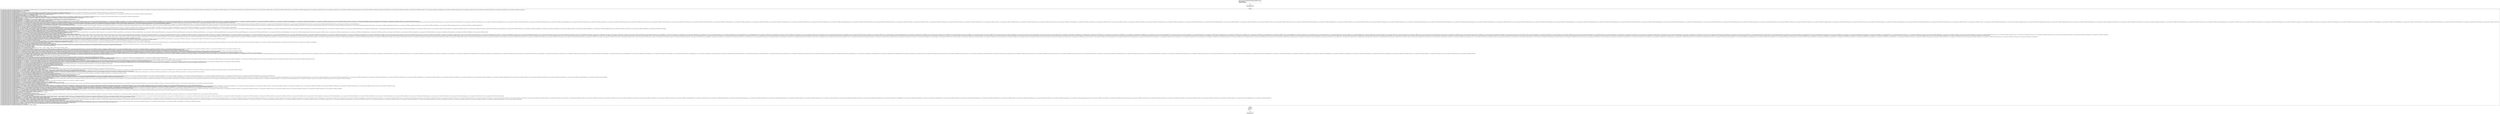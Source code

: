 digraph "CFG forcom.google.android.material.R.styleable.\<clinit\>()V" {
Node_4 [shape=record,label="{4\:\ ?|MTH_ENTER_BLOCK\l}"];
Node_6 [shape=record,label="{6\:\ 0x0000|com.google.android.material.C0571R.styleable.ActionBar = new int[]\{com.dns.buggywebview.C0566R.attr.background, com.dns.buggywebview.C0566R.attr.backgroundSplit, com.dns.buggywebview.C0566R.attr.backgroundStacked, com.dns.buggywebview.C0566R.attr.contentInsetEnd, com.dns.buggywebview.C0566R.attr.contentInsetEndWithActions, com.dns.buggywebview.C0566R.attr.contentInsetLeft, com.dns.buggywebview.C0566R.attr.contentInsetRight, com.dns.buggywebview.C0566R.attr.contentInsetStart, com.dns.buggywebview.C0566R.attr.contentInsetStartWithNavigation, com.dns.buggywebview.C0566R.attr.customNavigationLayout, com.dns.buggywebview.C0566R.attr.displayOptions, com.dns.buggywebview.C0566R.attr.divider, com.dns.buggywebview.C0566R.attr.elevation, com.dns.buggywebview.C0566R.attr.height, com.dns.buggywebview.C0566R.attr.hideOnContentScroll, com.dns.buggywebview.C0566R.attr.homeAsUpIndicator, com.dns.buggywebview.C0566R.attr.homeLayout, com.dns.buggywebview.C0566R.attr.icon, com.dns.buggywebview.C0566R.attr.indeterminateProgressStyle, com.dns.buggywebview.C0566R.attr.itemPadding, com.dns.buggywebview.C0566R.attr.logo, com.dns.buggywebview.C0566R.attr.navigationMode, com.dns.buggywebview.C0566R.attr.popupTheme, com.dns.buggywebview.C0566R.attr.progressBarPadding, com.dns.buggywebview.C0566R.attr.progressBarStyle, com.dns.buggywebview.C0566R.attr.subtitle, com.dns.buggywebview.C0566R.attr.subtitleTextStyle, com.dns.buggywebview.C0566R.attr.title, com.dns.buggywebview.C0566R.attr.titleTextStyle\}\lcom.google.android.material.C0571R.styleable.ActionBarLayout = new int[]\{16842931\}\lcom.google.android.material.C0571R.styleable.ActionMenuItemView = new int[]\{16843071\}\lcom.google.android.material.C0571R.styleable.ActionMenuView = new int[0]\lcom.google.android.material.C0571R.styleable.ActionMode = new int[]\{com.dns.buggywebview.C0566R.attr.background, com.dns.buggywebview.C0566R.attr.backgroundSplit, com.dns.buggywebview.C0566R.attr.closeItemLayout, com.dns.buggywebview.C0566R.attr.height, com.dns.buggywebview.C0566R.attr.subtitleTextStyle, com.dns.buggywebview.C0566R.attr.titleTextStyle\}\lcom.google.android.material.C0571R.styleable.ActivityChooserView = new int[]\{com.dns.buggywebview.C0566R.attr.expandActivityOverflowButtonDrawable, com.dns.buggywebview.C0566R.attr.initialActivityCount\}\lcom.google.android.material.C0571R.styleable.AlertDialog = new int[]\{16842994, com.dns.buggywebview.C0566R.attr.buttonIconDimen, com.dns.buggywebview.C0566R.attr.buttonPanelSideLayout, com.dns.buggywebview.C0566R.attr.listItemLayout, com.dns.buggywebview.C0566R.attr.listLayout, com.dns.buggywebview.C0566R.attr.multiChoiceItemLayout, com.dns.buggywebview.C0566R.attr.showTitle, com.dns.buggywebview.C0566R.attr.singleChoiceItemLayout\}\lcom.google.android.material.C0571R.styleable.AnimatedStateListDrawableCompat = new int[]\{16843036, 16843156, 16843157, 16843158, 16843532, 16843533\}\lcom.google.android.material.C0571R.styleable.AnimatedStateListDrawableItem = new int[]\{16842960, 16843161\}\lcom.google.android.material.C0571R.styleable.AnimatedStateListDrawableTransition = new int[]\{16843161, 16843849, 16843850, 16843851\}\lcom.google.android.material.C0571R.styleable.AppBarLayout = new int[]\{16842964, 16843919, 16844096, com.dns.buggywebview.C0566R.attr.elevation, com.dns.buggywebview.C0566R.attr.expanded, com.dns.buggywebview.C0566R.attr.liftOnScroll, com.dns.buggywebview.C0566R.attr.liftOnScrollColor, com.dns.buggywebview.C0566R.attr.liftOnScrollTargetViewId, com.dns.buggywebview.C0566R.attr.statusBarForeground\}\lcom.google.android.material.C0571R.styleable.AppBarLayoutStates = new int[]\{com.dns.buggywebview.C0566R.attr.state_collapsed, com.dns.buggywebview.C0566R.attr.state_collapsible, com.dns.buggywebview.C0566R.attr.state_liftable, com.dns.buggywebview.C0566R.attr.state_lifted\}\lcom.google.android.material.C0571R.styleable.AppBarLayout_Layout = new int[]\{com.dns.buggywebview.C0566R.attr.layout_scrollEffect, com.dns.buggywebview.C0566R.attr.layout_scrollFlags, com.dns.buggywebview.C0566R.attr.layout_scrollInterpolator\}\lcom.google.android.material.C0571R.styleable.AppCompatEmojiHelper = new int[0]\lcom.google.android.material.C0571R.styleable.AppCompatImageView = new int[]\{16843033, com.dns.buggywebview.C0566R.attr.srcCompat, com.dns.buggywebview.C0566R.attr.tint, com.dns.buggywebview.C0566R.attr.tintMode\}\lcom.google.android.material.C0571R.styleable.AppCompatSeekBar = new int[]\{16843074, com.dns.buggywebview.C0566R.attr.tickMark, com.dns.buggywebview.C0566R.attr.tickMarkTint, com.dns.buggywebview.C0566R.attr.tickMarkTintMode\}\lcom.google.android.material.C0571R.styleable.AppCompatTextHelper = new int[]\{16842804, 16843117, 16843118, 16843119, 16843120, 16843666, 16843667\}\lcom.google.android.material.C0571R.styleable.AppCompatTextView = new int[]\{16842804, com.dns.buggywebview.C0566R.attr.autoSizeMaxTextSize, com.dns.buggywebview.C0566R.attr.autoSizeMinTextSize, com.dns.buggywebview.C0566R.attr.autoSizePresetSizes, com.dns.buggywebview.C0566R.attr.autoSizeStepGranularity, com.dns.buggywebview.C0566R.attr.autoSizeTextType, com.dns.buggywebview.C0566R.attr.drawableBottomCompat, com.dns.buggywebview.C0566R.attr.drawableEndCompat, com.dns.buggywebview.C0566R.attr.drawableLeftCompat, com.dns.buggywebview.C0566R.attr.drawableRightCompat, com.dns.buggywebview.C0566R.attr.drawableStartCompat, com.dns.buggywebview.C0566R.attr.drawableTint, com.dns.buggywebview.C0566R.attr.drawableTintMode, com.dns.buggywebview.C0566R.attr.drawableTopCompat, com.dns.buggywebview.C0566R.attr.emojiCompatEnabled, com.dns.buggywebview.C0566R.attr.firstBaselineToTopHeight, com.dns.buggywebview.C0566R.attr.fontFamily, com.dns.buggywebview.C0566R.attr.fontVariationSettings, com.dns.buggywebview.C0566R.attr.lastBaselineToBottomHeight, com.dns.buggywebview.C0566R.attr.lineHeight, com.dns.buggywebview.C0566R.attr.textAllCaps, com.dns.buggywebview.C0566R.attr.textLocale\}\lcom.google.android.material.C0571R.styleable.AppCompatTheme = new int[]\{16842839, 16842926, com.dns.buggywebview.C0566R.attr.actionBarDivider, com.dns.buggywebview.C0566R.attr.actionBarItemBackground, com.dns.buggywebview.C0566R.attr.actionBarPopupTheme, com.dns.buggywebview.C0566R.attr.actionBarSize, com.dns.buggywebview.C0566R.attr.actionBarSplitStyle, com.dns.buggywebview.C0566R.attr.actionBarStyle, com.dns.buggywebview.C0566R.attr.actionBarTabBarStyle, com.dns.buggywebview.C0566R.attr.actionBarTabStyle, com.dns.buggywebview.C0566R.attr.actionBarTabTextStyle, com.dns.buggywebview.C0566R.attr.actionBarTheme, com.dns.buggywebview.C0566R.attr.actionBarWidgetTheme, com.dns.buggywebview.C0566R.attr.actionButtonStyle, com.dns.buggywebview.C0566R.attr.actionDropDownStyle, com.dns.buggywebview.C0566R.attr.actionMenuTextAppearance, com.dns.buggywebview.C0566R.attr.actionMenuTextColor, com.dns.buggywebview.C0566R.attr.actionModeBackground, com.dns.buggywebview.C0566R.attr.actionModeCloseButtonStyle, com.dns.buggywebview.C0566R.attr.actionModeCloseContentDescription, com.dns.buggywebview.C0566R.attr.actionModeCloseDrawable, com.dns.buggywebview.C0566R.attr.actionModeCopyDrawable, com.dns.buggywebview.C0566R.attr.actionModeCutDrawable, com.dns.buggywebview.C0566R.attr.actionModeFindDrawable, com.dns.buggywebview.C0566R.attr.actionModePasteDrawable, com.dns.buggywebview.C0566R.attr.actionModePopupWindowStyle, com.dns.buggywebview.C0566R.attr.actionModeSelectAllDrawable, com.dns.buggywebview.C0566R.attr.actionModeShareDrawable, com.dns.buggywebview.C0566R.attr.actionModeSplitBackground, com.dns.buggywebview.C0566R.attr.actionModeStyle, com.dns.buggywebview.C0566R.attr.actionModeTheme, com.dns.buggywebview.C0566R.attr.actionModeWebSearchDrawable, com.dns.buggywebview.C0566R.attr.actionOverflowButtonStyle, com.dns.buggywebview.C0566R.attr.actionOverflowMenuStyle, com.dns.buggywebview.C0566R.attr.activityChooserViewStyle, com.dns.buggywebview.C0566R.attr.alertDialogButtonGroupStyle, com.dns.buggywebview.C0566R.attr.alertDialogCenterButtons, com.dns.buggywebview.C0566R.attr.alertDialogStyle, com.dns.buggywebview.C0566R.attr.alertDialogTheme, com.dns.buggywebview.C0566R.attr.autoCompleteTextViewStyle, com.dns.buggywebview.C0566R.attr.borderlessButtonStyle, com.dns.buggywebview.C0566R.attr.buttonBarButtonStyle, com.dns.buggywebview.C0566R.attr.buttonBarNegativeButtonStyle, com.dns.buggywebview.C0566R.attr.buttonBarNeutralButtonStyle, com.dns.buggywebview.C0566R.attr.buttonBarPositiveButtonStyle, com.dns.buggywebview.C0566R.attr.buttonBarStyle, com.dns.buggywebview.C0566R.attr.buttonStyle, com.dns.buggywebview.C0566R.attr.buttonStyleSmall, com.dns.buggywebview.C0566R.attr.checkboxStyle, com.dns.buggywebview.C0566R.attr.checkedTextViewStyle, com.dns.buggywebview.C0566R.attr.colorAccent, com.dns.buggywebview.C0566R.attr.colorBackgroundFloating, com.dns.buggywebview.C0566R.attr.colorButtonNormal, com.dns.buggywebview.C0566R.attr.colorControlActivated, com.dns.buggywebview.C0566R.attr.colorControlHighlight, com.dns.buggywebview.C0566R.attr.colorControlNormal, com.dns.buggywebview.C0566R.attr.colorError, com.dns.buggywebview.C0566R.attr.colorPrimary, com.dns.buggywebview.C0566R.attr.colorPrimaryDark, com.dns.buggywebview.C0566R.attr.colorSwitchThumbNormal, com.dns.buggywebview.C0566R.attr.controlBackground, com.dns.buggywebview.C0566R.attr.dialogCornerRadius, com.dns.buggywebview.C0566R.attr.dialogPreferredPadding, com.dns.buggywebview.C0566R.attr.dialogTheme, com.dns.buggywebview.C0566R.attr.dividerHorizontal, com.dns.buggywebview.C0566R.attr.dividerVertical, com.dns.buggywebview.C0566R.attr.dropDownListViewStyle, com.dns.buggywebview.C0566R.attr.dropdownListPreferredItemHeight, com.dns.buggywebview.C0566R.attr.editTextBackground, com.dns.buggywebview.C0566R.attr.editTextColor, com.dns.buggywebview.C0566R.attr.editTextStyle, com.dns.buggywebview.C0566R.attr.homeAsUpIndicator, com.dns.buggywebview.C0566R.attr.imageButtonStyle, com.dns.buggywebview.C0566R.attr.listChoiceBackgroundIndicator, com.dns.buggywebview.C0566R.attr.listChoiceIndicatorMultipleAnimated, com.dns.buggywebview.C0566R.attr.listChoiceIndicatorSingleAnimated, com.dns.buggywebview.C0566R.attr.listDividerAlertDialog, com.dns.buggywebview.C0566R.attr.listMenuViewStyle, com.dns.buggywebview.C0566R.attr.listPopupWindowStyle, com.dns.buggywebview.C0566R.attr.listPreferredItemHeight, com.dns.buggywebview.C0566R.attr.listPreferredItemHeightLarge, com.dns.buggywebview.C0566R.attr.listPreferredItemHeightSmall, com.dns.buggywebview.C0566R.attr.listPreferredItemPaddingEnd, com.dns.buggywebview.C0566R.attr.listPreferredItemPaddingLeft, com.dns.buggywebview.C0566R.attr.listPreferredItemPaddingRight, com.dns.buggywebview.C0566R.attr.listPreferredItemPaddingStart, com.dns.buggywebview.C0566R.attr.panelBackground, com.dns.buggywebview.C0566R.attr.panelMenuListTheme, com.dns.buggywebview.C0566R.attr.panelMenuListWidth, com.dns.buggywebview.C0566R.attr.popupMenuStyle, com.dns.buggywebview.C0566R.attr.popupWindowStyle, com.dns.buggywebview.C0566R.attr.radioButtonStyle, com.dns.buggywebview.C0566R.attr.ratingBarStyle, com.dns.buggywebview.C0566R.attr.ratingBarStyleIndicator, com.dns.buggywebview.C0566R.attr.ratingBarStyleSmall, com.dns.buggywebview.C0566R.attr.searchViewStyle, com.dns.buggywebview.C0566R.attr.seekBarStyle, com.dns.buggywebview.C0566R.attr.selectableItemBackground, com.dns.buggywebview.C0566R.attr.selectableItemBackgroundBorderless, com.dns.buggywebview.C0566R.attr.spinnerDropDownItemStyle, com.dns.buggywebview.C0566R.attr.spinnerStyle, com.dns.buggywebview.C0566R.attr.switchStyle, com.dns.buggywebview.C0566R.attr.textAppearanceLargePopupMenu, com.dns.buggywebview.C0566R.attr.textAppearanceListItem, com.dns.buggywebview.C0566R.attr.textAppearanceListItemSecondary, com.dns.buggywebview.C0566R.attr.textAppearanceListItemSmall, com.dns.buggywebview.C0566R.attr.textAppearancePopupMenuHeader, com.dns.buggywebview.C0566R.attr.textAppearanceSearchResultSubtitle, com.dns.buggywebview.C0566R.attr.textAppearanceSearchResultTitle, com.dns.buggywebview.C0566R.attr.textAppearanceSmallPopupMenu, com.dns.buggywebview.C0566R.attr.textColorAlertDialogListItem, com.dns.buggywebview.C0566R.attr.textColorSearchUrl, com.dns.buggywebview.C0566R.attr.toolbarNavigationButtonStyle, com.dns.buggywebview.C0566R.attr.toolbarStyle, com.dns.buggywebview.C0566R.attr.tooltipForegroundColor, com.dns.buggywebview.C0566R.attr.tooltipFrameBackground, com.dns.buggywebview.C0566R.attr.viewInflaterClass, com.dns.buggywebview.C0566R.attr.windowActionBar, com.dns.buggywebview.C0566R.attr.windowActionBarOverlay, com.dns.buggywebview.C0566R.attr.windowActionModeOverlay, com.dns.buggywebview.C0566R.attr.windowFixedHeightMajor, com.dns.buggywebview.C0566R.attr.windowFixedHeightMinor, com.dns.buggywebview.C0566R.attr.windowFixedWidthMajor, com.dns.buggywebview.C0566R.attr.windowFixedWidthMinor, com.dns.buggywebview.C0566R.attr.windowMinWidthMajor, com.dns.buggywebview.C0566R.attr.windowMinWidthMinor, com.dns.buggywebview.C0566R.attr.windowNoTitle\}\lcom.google.android.material.C0571R.styleable.Badge = new int[]\{com.dns.buggywebview.C0566R.attr.backgroundColor, com.dns.buggywebview.C0566R.attr.badgeGravity, com.dns.buggywebview.C0566R.attr.badgeRadius, com.dns.buggywebview.C0566R.attr.badgeTextColor, com.dns.buggywebview.C0566R.attr.badgeWidePadding, com.dns.buggywebview.C0566R.attr.badgeWithTextRadius, com.dns.buggywebview.C0566R.attr.horizontalOffset, com.dns.buggywebview.C0566R.attr.horizontalOffsetWithText, com.dns.buggywebview.C0566R.attr.maxCharacterCount, com.dns.buggywebview.C0566R.attr.number, com.dns.buggywebview.C0566R.attr.verticalOffset, com.dns.buggywebview.C0566R.attr.verticalOffsetWithText\}\lcom.google.android.material.C0571R.styleable.BaseProgressIndicator = new int[]\{16843065, com.dns.buggywebview.C0566R.attr.hideAnimationBehavior, com.dns.buggywebview.C0566R.attr.indicatorColor, com.dns.buggywebview.C0566R.attr.minHideDelay, com.dns.buggywebview.C0566R.attr.showAnimationBehavior, com.dns.buggywebview.C0566R.attr.showDelay, com.dns.buggywebview.C0566R.attr.trackColor, com.dns.buggywebview.C0566R.attr.trackCornerRadius, com.dns.buggywebview.C0566R.attr.trackThickness\}\lcom.google.android.material.C0571R.styleable.BottomAppBar = new int[]\{com.dns.buggywebview.C0566R.attr.addElevationShadow, com.dns.buggywebview.C0566R.attr.backgroundTint, com.dns.buggywebview.C0566R.attr.elevation, com.dns.buggywebview.C0566R.attr.fabAlignmentMode, com.dns.buggywebview.C0566R.attr.fabAlignmentModeEndMargin, com.dns.buggywebview.C0566R.attr.fabAnchorMode, com.dns.buggywebview.C0566R.attr.fabAnimationMode, com.dns.buggywebview.C0566R.attr.fabCradleMargin, com.dns.buggywebview.C0566R.attr.fabCradleRoundedCornerRadius, com.dns.buggywebview.C0566R.attr.fabCradleVerticalOffset, com.dns.buggywebview.C0566R.attr.hideOnScroll, com.dns.buggywebview.C0566R.attr.menuAlignmentMode, com.dns.buggywebview.C0566R.attr.navigationIconTint, com.dns.buggywebview.C0566R.attr.paddingBottomSystemWindowInsets, com.dns.buggywebview.C0566R.attr.paddingLeftSystemWindowInsets, com.dns.buggywebview.C0566R.attr.paddingRightSystemWindowInsets, com.dns.buggywebview.C0566R.attr.removeEmbeddedFabElevation\}\lcom.google.android.material.C0571R.styleable.BottomNavigationView = new int[]\{16843072, com.dns.buggywebview.C0566R.attr.compatShadowEnabled, com.dns.buggywebview.C0566R.attr.itemHorizontalTranslationEnabled\}\lcom.google.android.material.C0571R.styleable.BottomSheetBehavior_Layout = new int[]\{16843039, 16843040, 16843840, com.dns.buggywebview.C0566R.attr.backgroundTint, com.dns.buggywebview.C0566R.attr.behavior_draggable, com.dns.buggywebview.C0566R.attr.behavior_expandedOffset, com.dns.buggywebview.C0566R.attr.behavior_fitToContents, com.dns.buggywebview.C0566R.attr.behavior_halfExpandedRatio, com.dns.buggywebview.C0566R.attr.behavior_hideable, com.dns.buggywebview.C0566R.attr.behavior_peekHeight, com.dns.buggywebview.C0566R.attr.behavior_saveFlags, com.dns.buggywebview.C0566R.attr.behavior_significantVelocityThreshold, com.dns.buggywebview.C0566R.attr.behavior_skipCollapsed, com.dns.buggywebview.C0566R.attr.gestureInsetBottomIgnored, com.dns.buggywebview.C0566R.attr.marginLeftSystemWindowInsets, com.dns.buggywebview.C0566R.attr.marginRightSystemWindowInsets, com.dns.buggywebview.C0566R.attr.marginTopSystemWindowInsets, com.dns.buggywebview.C0566R.attr.paddingBottomSystemWindowInsets, com.dns.buggywebview.C0566R.attr.paddingLeftSystemWindowInsets, com.dns.buggywebview.C0566R.attr.paddingRightSystemWindowInsets, com.dns.buggywebview.C0566R.attr.paddingTopSystemWindowInsets, com.dns.buggywebview.C0566R.attr.shapeAppearance, com.dns.buggywebview.C0566R.attr.shapeAppearanceOverlay, com.dns.buggywebview.C0566R.attr.shouldRemoveExpandedCorners\}\lcom.google.android.material.C0571R.styleable.ButtonBarLayout = new int[]\{com.dns.buggywebview.C0566R.attr.allowStacking\}\lcom.google.android.material.C0571R.styleable.Capability = new int[]\{com.dns.buggywebview.C0566R.attr.queryPatterns, com.dns.buggywebview.C0566R.attr.shortcutMatchRequired\}\lcom.google.android.material.C0571R.styleable.CardView = new int[]\{16843071, 16843072, com.dns.buggywebview.C0566R.attr.cardBackgroundColor, com.dns.buggywebview.C0566R.attr.cardCornerRadius, com.dns.buggywebview.C0566R.attr.cardElevation, com.dns.buggywebview.C0566R.attr.cardMaxElevation, com.dns.buggywebview.C0566R.attr.cardPreventCornerOverlap, com.dns.buggywebview.C0566R.attr.cardUseCompatPadding, com.dns.buggywebview.C0566R.attr.contentPadding, com.dns.buggywebview.C0566R.attr.contentPaddingBottom, com.dns.buggywebview.C0566R.attr.contentPaddingLeft, com.dns.buggywebview.C0566R.attr.contentPaddingRight, com.dns.buggywebview.C0566R.attr.contentPaddingTop\}\lcom.google.android.material.C0571R.styleable.CheckedTextView = new int[]\{16843016, com.dns.buggywebview.C0566R.attr.checkMarkCompat, com.dns.buggywebview.C0566R.attr.checkMarkTint, com.dns.buggywebview.C0566R.attr.checkMarkTintMode\}\lcom.google.android.material.C0571R.styleable.Chip = new int[]\{16842804, 16842901, 16842904, 16842923, 16843039, 16843087, 16843237, com.dns.buggywebview.C0566R.attr.checkedIcon, com.dns.buggywebview.C0566R.attr.checkedIconEnabled, com.dns.buggywebview.C0566R.attr.checkedIconTint, com.dns.buggywebview.C0566R.attr.checkedIconVisible, com.dns.buggywebview.C0566R.attr.chipBackgroundColor, com.dns.buggywebview.C0566R.attr.chipCornerRadius, com.dns.buggywebview.C0566R.attr.chipEndPadding, com.dns.buggywebview.C0566R.attr.chipIcon, com.dns.buggywebview.C0566R.attr.chipIconEnabled, com.dns.buggywebview.C0566R.attr.chipIconSize, com.dns.buggywebview.C0566R.attr.chipIconTint, com.dns.buggywebview.C0566R.attr.chipIconVisible, com.dns.buggywebview.C0566R.attr.chipMinHeight, com.dns.buggywebview.C0566R.attr.chipMinTouchTargetSize, com.dns.buggywebview.C0566R.attr.chipStartPadding, com.dns.buggywebview.C0566R.attr.chipStrokeColor, com.dns.buggywebview.C0566R.attr.chipStrokeWidth, com.dns.buggywebview.C0566R.attr.chipSurfaceColor, com.dns.buggywebview.C0566R.attr.closeIcon, com.dns.buggywebview.C0566R.attr.closeIconEnabled, com.dns.buggywebview.C0566R.attr.closeIconEndPadding, com.dns.buggywebview.C0566R.attr.closeIconSize, com.dns.buggywebview.C0566R.attr.closeIconStartPadding, com.dns.buggywebview.C0566R.attr.closeIconTint, com.dns.buggywebview.C0566R.attr.closeIconVisible, com.dns.buggywebview.C0566R.attr.ensureMinTouchTargetSize, com.dns.buggywebview.C0566R.attr.hideMotionSpec, com.dns.buggywebview.C0566R.attr.iconEndPadding, com.dns.buggywebview.C0566R.attr.iconStartPadding, com.dns.buggywebview.C0566R.attr.rippleColor, com.dns.buggywebview.C0566R.attr.shapeAppearance, com.dns.buggywebview.C0566R.attr.shapeAppearanceOverlay, com.dns.buggywebview.C0566R.attr.showMotionSpec, com.dns.buggywebview.C0566R.attr.textEndPadding, com.dns.buggywebview.C0566R.attr.textStartPadding\}\lcom.google.android.material.C0571R.styleable.ChipGroup = new int[]\{com.dns.buggywebview.C0566R.attr.checkedChip, com.dns.buggywebview.C0566R.attr.chipSpacing, com.dns.buggywebview.C0566R.attr.chipSpacingHorizontal, com.dns.buggywebview.C0566R.attr.chipSpacingVertical, com.dns.buggywebview.C0566R.attr.selectionRequired, com.dns.buggywebview.C0566R.attr.singleLine, com.dns.buggywebview.C0566R.attr.singleSelection\}\lcom.google.android.material.C0571R.styleable.CircularProgressIndicator = new int[]\{com.dns.buggywebview.C0566R.attr.indicatorDirectionCircular, com.dns.buggywebview.C0566R.attr.indicatorInset, com.dns.buggywebview.C0566R.attr.indicatorSize\}\lcom.google.android.material.C0571R.styleable.ClockFaceView = new int[]\{com.dns.buggywebview.C0566R.attr.clockFaceBackgroundColor, com.dns.buggywebview.C0566R.attr.clockNumberTextColor\}\lcom.google.android.material.C0571R.styleable.ClockHandView = new int[]\{com.dns.buggywebview.C0566R.attr.clockHandColor, com.dns.buggywebview.C0566R.attr.materialCircleRadius, com.dns.buggywebview.C0566R.attr.selectorSize\}\lcom.google.android.material.C0571R.styleable.CollapsingToolbarLayout = new int[]\{com.dns.buggywebview.C0566R.attr.collapsedTitleGravity, com.dns.buggywebview.C0566R.attr.collapsedTitleTextAppearance, com.dns.buggywebview.C0566R.attr.collapsedTitleTextColor, com.dns.buggywebview.C0566R.attr.contentScrim, com.dns.buggywebview.C0566R.attr.expandedTitleGravity, com.dns.buggywebview.C0566R.attr.expandedTitleMargin, com.dns.buggywebview.C0566R.attr.expandedTitleMarginBottom, com.dns.buggywebview.C0566R.attr.expandedTitleMarginEnd, com.dns.buggywebview.C0566R.attr.expandedTitleMarginStart, com.dns.buggywebview.C0566R.attr.expandedTitleMarginTop, com.dns.buggywebview.C0566R.attr.expandedTitleTextAppearance, com.dns.buggywebview.C0566R.attr.expandedTitleTextColor, com.dns.buggywebview.C0566R.attr.extraMultilineHeightEnabled, com.dns.buggywebview.C0566R.attr.forceApplySystemWindowInsetTop, com.dns.buggywebview.C0566R.attr.maxLines, com.dns.buggywebview.C0566R.attr.scrimAnimationDuration, com.dns.buggywebview.C0566R.attr.scrimVisibleHeightTrigger, com.dns.buggywebview.C0566R.attr.statusBarScrim, com.dns.buggywebview.C0566R.attr.title, com.dns.buggywebview.C0566R.attr.titleCollapseMode, com.dns.buggywebview.C0566R.attr.titleEnabled, com.dns.buggywebview.C0566R.attr.titlePositionInterpolator, com.dns.buggywebview.C0566R.attr.titleTextEllipsize, com.dns.buggywebview.C0566R.attr.toolbarId\}\lcom.google.android.material.C0571R.styleable.CollapsingToolbarLayout_Layout = new int[]\{com.dns.buggywebview.C0566R.attr.layout_collapseMode, com.dns.buggywebview.C0566R.attr.layout_collapseParallaxMultiplier\}\lcom.google.android.material.C0571R.styleable.ColorStateListItem = new int[]\{16843173, 16843551, 16844359, com.dns.buggywebview.C0566R.attr.alpha, com.dns.buggywebview.C0566R.attr.lStar\}\lcom.google.android.material.C0571R.styleable.CompoundButton = new int[]\{16843015, com.dns.buggywebview.C0566R.attr.buttonCompat, com.dns.buggywebview.C0566R.attr.buttonTint, com.dns.buggywebview.C0566R.attr.buttonTintMode\}\lcom.google.android.material.C0571R.styleable.Constraint = new int[]\{16842948, 16842960, 16842972, 16842996, 16842997, 16842999, 16843000, 16843001, 16843002, 16843039, 16843040, 16843071, 16843072, 16843551, 16843552, 16843553, 16843554, 16843555, 16843556, 16843557, 16843558, 16843559, 16843560, 16843701, 16843702, 16843770, 16843840, com.dns.buggywebview.C0566R.attr.animateCircleAngleTo, com.dns.buggywebview.C0566R.attr.animateRelativeTo, com.dns.buggywebview.C0566R.attr.barrierAllowsGoneWidgets, com.dns.buggywebview.C0566R.attr.barrierDirection, com.dns.buggywebview.C0566R.attr.barrierMargin, com.dns.buggywebview.C0566R.attr.chainUseRtl, com.dns.buggywebview.C0566R.attr.constraint_referenced_ids, com.dns.buggywebview.C0566R.attr.constraint_referenced_tags, com.dns.buggywebview.C0566R.attr.drawPath, com.dns.buggywebview.C0566R.attr.flow_firstHorizontalBias, com.dns.buggywebview.C0566R.attr.flow_firstHorizontalStyle, com.dns.buggywebview.C0566R.attr.flow_firstVerticalBias, com.dns.buggywebview.C0566R.attr.flow_firstVerticalStyle, com.dns.buggywebview.C0566R.attr.flow_horizontalAlign, com.dns.buggywebview.C0566R.attr.flow_horizontalBias, com.dns.buggywebview.C0566R.attr.flow_horizontalGap, com.dns.buggywebview.C0566R.attr.flow_horizontalStyle, com.dns.buggywebview.C0566R.attr.flow_lastHorizontalBias, com.dns.buggywebview.C0566R.attr.flow_lastHorizontalStyle, com.dns.buggywebview.C0566R.attr.flow_lastVerticalBias, com.dns.buggywebview.C0566R.attr.flow_lastVerticalStyle, com.dns.buggywebview.C0566R.attr.flow_maxElementsWrap, com.dns.buggywebview.C0566R.attr.flow_verticalAlign, com.dns.buggywebview.C0566R.attr.flow_verticalBias, com.dns.buggywebview.C0566R.attr.flow_verticalGap, com.dns.buggywebview.C0566R.attr.flow_verticalStyle, com.dns.buggywebview.C0566R.attr.flow_wrapMode, com.dns.buggywebview.C0566R.attr.guidelineUseRtl, com.dns.buggywebview.C0566R.attr.layout_constrainedHeight, com.dns.buggywebview.C0566R.attr.layout_constrainedWidth, com.dns.buggywebview.C0566R.attr.layout_constraintBaseline_creator, com.dns.buggywebview.C0566R.attr.layout_constraintBaseline_toBaselineOf, com.dns.buggywebview.C0566R.attr.layout_constraintBaseline_toBottomOf, com.dns.buggywebview.C0566R.attr.layout_constraintBaseline_toTopOf, com.dns.buggywebview.C0566R.attr.layout_constraintBottom_creator, com.dns.buggywebview.C0566R.attr.layout_constraintBottom_toBottomOf, com.dns.buggywebview.C0566R.attr.layout_constraintBottom_toTopOf, com.dns.buggywebview.C0566R.attr.layout_constraintCircle, com.dns.buggywebview.C0566R.attr.layout_constraintCircleAngle, com.dns.buggywebview.C0566R.attr.layout_constraintCircleRadius, com.dns.buggywebview.C0566R.attr.layout_constraintDimensionRatio, com.dns.buggywebview.C0566R.attr.layout_constraintEnd_toEndOf, com.dns.buggywebview.C0566R.attr.layout_constraintEnd_toStartOf, com.dns.buggywebview.C0566R.attr.layout_constraintGuide_begin, com.dns.buggywebview.C0566R.attr.layout_constraintGuide_end, com.dns.buggywebview.C0566R.attr.layout_constraintGuide_percent, com.dns.buggywebview.C0566R.attr.layout_constraintHeight, com.dns.buggywebview.C0566R.attr.layout_constraintHeight_default, com.dns.buggywebview.C0566R.attr.layout_constraintHeight_max, com.dns.buggywebview.C0566R.attr.layout_constraintHeight_min, com.dns.buggywebview.C0566R.attr.layout_constraintHeight_percent, com.dns.buggywebview.C0566R.attr.layout_constraintHorizontal_bias, com.dns.buggywebview.C0566R.attr.layout_constraintHorizontal_chainStyle, com.dns.buggywebview.C0566R.attr.layout_constraintHorizontal_weight, com.dns.buggywebview.C0566R.attr.layout_constraintLeft_creator, com.dns.buggywebview.C0566R.attr.layout_constraintLeft_toLeftOf, com.dns.buggywebview.C0566R.attr.layout_constraintLeft_toRightOf, com.dns.buggywebview.C0566R.attr.layout_constraintRight_creator, com.dns.buggywebview.C0566R.attr.layout_constraintRight_toLeftOf, com.dns.buggywebview.C0566R.attr.layout_constraintRight_toRightOf, com.dns.buggywebview.C0566R.attr.layout_constraintStart_toEndOf, com.dns.buggywebview.C0566R.attr.layout_constraintStart_toStartOf, com.dns.buggywebview.C0566R.attr.layout_constraintTag, com.dns.buggywebview.C0566R.attr.layout_constraintTop_creator, com.dns.buggywebview.C0566R.attr.layout_constraintTop_toBottomOf, com.dns.buggywebview.C0566R.attr.layout_constraintTop_toTopOf, com.dns.buggywebview.C0566R.attr.layout_constraintVertical_bias, com.dns.buggywebview.C0566R.attr.layout_constraintVertical_chainStyle, com.dns.buggywebview.C0566R.attr.layout_constraintVertical_weight, com.dns.buggywebview.C0566R.attr.layout_constraintWidth, com.dns.buggywebview.C0566R.attr.layout_constraintWidth_default, com.dns.buggywebview.C0566R.attr.layout_constraintWidth_max, com.dns.buggywebview.C0566R.attr.layout_constraintWidth_min, com.dns.buggywebview.C0566R.attr.layout_constraintWidth_percent, com.dns.buggywebview.C0566R.attr.layout_editor_absoluteX, com.dns.buggywebview.C0566R.attr.layout_editor_absoluteY, com.dns.buggywebview.C0566R.attr.layout_goneMarginBaseline, com.dns.buggywebview.C0566R.attr.layout_goneMarginBottom, com.dns.buggywebview.C0566R.attr.layout_goneMarginEnd, com.dns.buggywebview.C0566R.attr.layout_goneMarginLeft, com.dns.buggywebview.C0566R.attr.layout_goneMarginRight, com.dns.buggywebview.C0566R.attr.layout_goneMarginStart, com.dns.buggywebview.C0566R.attr.layout_goneMarginTop, com.dns.buggywebview.C0566R.attr.layout_marginBaseline, com.dns.buggywebview.C0566R.attr.layout_wrapBehaviorInParent, com.dns.buggywebview.C0566R.attr.motionProgress, com.dns.buggywebview.C0566R.attr.motionStagger, com.dns.buggywebview.C0566R.attr.pathMotionArc, com.dns.buggywebview.C0566R.attr.pivotAnchor, com.dns.buggywebview.C0566R.attr.polarRelativeTo, com.dns.buggywebview.C0566R.attr.quantizeMotionInterpolator, com.dns.buggywebview.C0566R.attr.quantizeMotionPhase, com.dns.buggywebview.C0566R.attr.quantizeMotionSteps, com.dns.buggywebview.C0566R.attr.transformPivotTarget, com.dns.buggywebview.C0566R.attr.transitionEasing, com.dns.buggywebview.C0566R.attr.transitionPathRotate, com.dns.buggywebview.C0566R.attr.visibilityMode\}\lcom.google.android.material.C0571R.styleable.ConstraintLayout_Layout = new int[]\{16842948, 16842965, 16842966, 16842967, 16842968, 16842969, 16842972, 16842996, 16842997, 16842998, 16842999, 16843000, 16843001, 16843002, 16843039, 16843040, 16843071, 16843072, 16843699, 16843700, 16843701, 16843702, 16843840, 16844091, 16844092, com.dns.buggywebview.C0566R.attr.barrierAllowsGoneWidgets, com.dns.buggywebview.C0566R.attr.barrierDirection, com.dns.buggywebview.C0566R.attr.barrierMargin, com.dns.buggywebview.C0566R.attr.chainUseRtl, com.dns.buggywebview.C0566R.attr.circularflow_angles, com.dns.buggywebview.C0566R.attr.circularflow_defaultAngle, com.dns.buggywebview.C0566R.attr.circularflow_defaultRadius, com.dns.buggywebview.C0566R.attr.circularflow_radiusInDP, com.dns.buggywebview.C0566R.attr.circularflow_viewCenter, com.dns.buggywebview.C0566R.attr.constraintSet, com.dns.buggywebview.C0566R.attr.constraint_referenced_ids, com.dns.buggywebview.C0566R.attr.constraint_referenced_tags, com.dns.buggywebview.C0566R.attr.flow_firstHorizontalBias, com.dns.buggywebview.C0566R.attr.flow_firstHorizontalStyle, com.dns.buggywebview.C0566R.attr.flow_firstVerticalBias, com.dns.buggywebview.C0566R.attr.flow_firstVerticalStyle, com.dns.buggywebview.C0566R.attr.flow_horizontalAlign, com.dns.buggywebview.C0566R.attr.flow_horizontalBias, com.dns.buggywebview.C0566R.attr.flow_horizontalGap, com.dns.buggywebview.C0566R.attr.flow_horizontalStyle, com.dns.buggywebview.C0566R.attr.flow_lastHorizontalBias, com.dns.buggywebview.C0566R.attr.flow_lastHorizontalStyle, com.dns.buggywebview.C0566R.attr.flow_lastVerticalBias, com.dns.buggywebview.C0566R.attr.flow_lastVerticalStyle, com.dns.buggywebview.C0566R.attr.flow_maxElementsWrap, com.dns.buggywebview.C0566R.attr.flow_verticalAlign, com.dns.buggywebview.C0566R.attr.flow_verticalBias, com.dns.buggywebview.C0566R.attr.flow_verticalGap, com.dns.buggywebview.C0566R.attr.flow_verticalStyle, com.dns.buggywebview.C0566R.attr.flow_wrapMode, com.dns.buggywebview.C0566R.attr.guidelineUseRtl, com.dns.buggywebview.C0566R.attr.layoutDescription, com.dns.buggywebview.C0566R.attr.layout_constrainedHeight, com.dns.buggywebview.C0566R.attr.layout_constrainedWidth, com.dns.buggywebview.C0566R.attr.layout_constraintBaseline_creator, com.dns.buggywebview.C0566R.attr.layout_constraintBaseline_toBaselineOf, com.dns.buggywebview.C0566R.attr.layout_constraintBaseline_toBottomOf, com.dns.buggywebview.C0566R.attr.layout_constraintBaseline_toTopOf, com.dns.buggywebview.C0566R.attr.layout_constraintBottom_creator, com.dns.buggywebview.C0566R.attr.layout_constraintBottom_toBottomOf, com.dns.buggywebview.C0566R.attr.layout_constraintBottom_toTopOf, com.dns.buggywebview.C0566R.attr.layout_constraintCircle, com.dns.buggywebview.C0566R.attr.layout_constraintCircleAngle, com.dns.buggywebview.C0566R.attr.layout_constraintCircleRadius, com.dns.buggywebview.C0566R.attr.layout_constraintDimensionRatio, com.dns.buggywebview.C0566R.attr.layout_constraintEnd_toEndOf, com.dns.buggywebview.C0566R.attr.layout_constraintEnd_toStartOf, com.dns.buggywebview.C0566R.attr.layout_constraintGuide_begin, com.dns.buggywebview.C0566R.attr.layout_constraintGuide_end, com.dns.buggywebview.C0566R.attr.layout_constraintGuide_percent, com.dns.buggywebview.C0566R.attr.layout_constraintHeight, com.dns.buggywebview.C0566R.attr.layout_constraintHeight_default, com.dns.buggywebview.C0566R.attr.layout_constraintHeight_max, com.dns.buggywebview.C0566R.attr.layout_constraintHeight_min, com.dns.buggywebview.C0566R.attr.layout_constraintHeight_percent, com.dns.buggywebview.C0566R.attr.layout_constraintHorizontal_bias, com.dns.buggywebview.C0566R.attr.layout_constraintHorizontal_chainStyle, com.dns.buggywebview.C0566R.attr.layout_constraintHorizontal_weight, com.dns.buggywebview.C0566R.attr.layout_constraintLeft_creator, com.dns.buggywebview.C0566R.attr.layout_constraintLeft_toLeftOf, com.dns.buggywebview.C0566R.attr.layout_constraintLeft_toRightOf, com.dns.buggywebview.C0566R.attr.layout_constraintRight_creator, com.dns.buggywebview.C0566R.attr.layout_constraintRight_toLeftOf, com.dns.buggywebview.C0566R.attr.layout_constraintRight_toRightOf, com.dns.buggywebview.C0566R.attr.layout_constraintStart_toEndOf, com.dns.buggywebview.C0566R.attr.layout_constraintStart_toStartOf, com.dns.buggywebview.C0566R.attr.layout_constraintTag, com.dns.buggywebview.C0566R.attr.layout_constraintTop_creator, com.dns.buggywebview.C0566R.attr.layout_constraintTop_toBottomOf, com.dns.buggywebview.C0566R.attr.layout_constraintTop_toTopOf, com.dns.buggywebview.C0566R.attr.layout_constraintVertical_bias, com.dns.buggywebview.C0566R.attr.layout_constraintVertical_chainStyle, com.dns.buggywebview.C0566R.attr.layout_constraintVertical_weight, com.dns.buggywebview.C0566R.attr.layout_constraintWidth, com.dns.buggywebview.C0566R.attr.layout_constraintWidth_default, com.dns.buggywebview.C0566R.attr.layout_constraintWidth_max, com.dns.buggywebview.C0566R.attr.layout_constraintWidth_min, com.dns.buggywebview.C0566R.attr.layout_constraintWidth_percent, com.dns.buggywebview.C0566R.attr.layout_editor_absoluteX, com.dns.buggywebview.C0566R.attr.layout_editor_absoluteY, com.dns.buggywebview.C0566R.attr.layout_goneMarginBaseline, com.dns.buggywebview.C0566R.attr.layout_goneMarginBottom, com.dns.buggywebview.C0566R.attr.layout_goneMarginEnd, com.dns.buggywebview.C0566R.attr.layout_goneMarginLeft, com.dns.buggywebview.C0566R.attr.layout_goneMarginRight, com.dns.buggywebview.C0566R.attr.layout_goneMarginStart, com.dns.buggywebview.C0566R.attr.layout_goneMarginTop, com.dns.buggywebview.C0566R.attr.layout_marginBaseline, com.dns.buggywebview.C0566R.attr.layout_optimizationLevel, com.dns.buggywebview.C0566R.attr.layout_wrapBehaviorInParent\}\lcom.google.android.material.C0571R.styleable.ConstraintLayout_placeholder = new int[]\{com.dns.buggywebview.C0566R.attr.content, com.dns.buggywebview.C0566R.attr.placeholder_emptyVisibility\}\lcom.google.android.material.C0571R.styleable.ConstraintSet = new int[]\{16842948, 16842960, 16842972, 16842996, 16842997, 16842999, 16843000, 16843001, 16843002, 16843039, 16843040, 16843071, 16843072, 16843189, 16843190, 16843551, 16843552, 16843553, 16843554, 16843555, 16843556, 16843557, 16843558, 16843559, 16843560, 16843701, 16843702, 16843770, 16843840, com.dns.buggywebview.C0566R.attr.animateCircleAngleTo, com.dns.buggywebview.C0566R.attr.animateRelativeTo, com.dns.buggywebview.C0566R.attr.barrierAllowsGoneWidgets, com.dns.buggywebview.C0566R.attr.barrierDirection, com.dns.buggywebview.C0566R.attr.barrierMargin, com.dns.buggywebview.C0566R.attr.chainUseRtl, com.dns.buggywebview.C0566R.attr.constraintRotate, com.dns.buggywebview.C0566R.attr.constraint_referenced_ids, com.dns.buggywebview.C0566R.attr.constraint_referenced_tags, com.dns.buggywebview.C0566R.attr.deriveConstraintsFrom, com.dns.buggywebview.C0566R.attr.drawPath, com.dns.buggywebview.C0566R.attr.flow_firstHorizontalBias, com.dns.buggywebview.C0566R.attr.flow_firstHorizontalStyle, com.dns.buggywebview.C0566R.attr.flow_firstVerticalBias, com.dns.buggywebview.C0566R.attr.flow_firstVerticalStyle, com.dns.buggywebview.C0566R.attr.flow_horizontalAlign, com.dns.buggywebview.C0566R.attr.flow_horizontalBias, com.dns.buggywebview.C0566R.attr.flow_horizontalGap, com.dns.buggywebview.C0566R.attr.flow_horizontalStyle, com.dns.buggywebview.C0566R.attr.flow_lastHorizontalBias, com.dns.buggywebview.C0566R.attr.flow_lastHorizontalStyle, com.dns.buggywebview.C0566R.attr.flow_lastVerticalBias, com.dns.buggywebview.C0566R.attr.flow_lastVerticalStyle, com.dns.buggywebview.C0566R.attr.flow_maxElementsWrap, com.dns.buggywebview.C0566R.attr.flow_verticalAlign, com.dns.buggywebview.C0566R.attr.flow_verticalBias, com.dns.buggywebview.C0566R.attr.flow_verticalGap, com.dns.buggywebview.C0566R.attr.flow_verticalStyle, com.dns.buggywebview.C0566R.attr.flow_wrapMode, com.dns.buggywebview.C0566R.attr.guidelineUseRtl, com.dns.buggywebview.C0566R.attr.layout_constrainedHeight, com.dns.buggywebview.C0566R.attr.layout_constrainedWidth, com.dns.buggywebview.C0566R.attr.layout_constraintBaseline_creator, com.dns.buggywebview.C0566R.attr.layout_constraintBaseline_toBaselineOf, com.dns.buggywebview.C0566R.attr.layout_constraintBaseline_toBottomOf, com.dns.buggywebview.C0566R.attr.layout_constraintBaseline_toTopOf, com.dns.buggywebview.C0566R.attr.layout_constraintBottom_creator, com.dns.buggywebview.C0566R.attr.layout_constraintBottom_toBottomOf, com.dns.buggywebview.C0566R.attr.layout_constraintBottom_toTopOf, com.dns.buggywebview.C0566R.attr.layout_constraintCircle, com.dns.buggywebview.C0566R.attr.layout_constraintCircleAngle, com.dns.buggywebview.C0566R.attr.layout_constraintCircleRadius, com.dns.buggywebview.C0566R.attr.layout_constraintDimensionRatio, com.dns.buggywebview.C0566R.attr.layout_constraintEnd_toEndOf, com.dns.buggywebview.C0566R.attr.layout_constraintEnd_toStartOf, com.dns.buggywebview.C0566R.attr.layout_constraintGuide_begin, com.dns.buggywebview.C0566R.attr.layout_constraintGuide_end, com.dns.buggywebview.C0566R.attr.layout_constraintGuide_percent, com.dns.buggywebview.C0566R.attr.layout_constraintHeight_default, com.dns.buggywebview.C0566R.attr.layout_constraintHeight_max, com.dns.buggywebview.C0566R.attr.layout_constraintHeight_min, com.dns.buggywebview.C0566R.attr.layout_constraintHeight_percent, com.dns.buggywebview.C0566R.attr.layout_constraintHorizontal_bias, com.dns.buggywebview.C0566R.attr.layout_constraintHorizontal_chainStyle, com.dns.buggywebview.C0566R.attr.layout_constraintHorizontal_weight, com.dns.buggywebview.C0566R.attr.layout_constraintLeft_creator, com.dns.buggywebview.C0566R.attr.layout_constraintLeft_toLeftOf, com.dns.buggywebview.C0566R.attr.layout_constraintLeft_toRightOf, com.dns.buggywebview.C0566R.attr.layout_constraintRight_creator, com.dns.buggywebview.C0566R.attr.layout_constraintRight_toLeftOf, com.dns.buggywebview.C0566R.attr.layout_constraintRight_toRightOf, com.dns.buggywebview.C0566R.attr.layout_constraintStart_toEndOf, com.dns.buggywebview.C0566R.attr.layout_constraintStart_toStartOf, com.dns.buggywebview.C0566R.attr.layout_constraintTag, com.dns.buggywebview.C0566R.attr.layout_constraintTop_creator, com.dns.buggywebview.C0566R.attr.layout_constraintTop_toBottomOf, com.dns.buggywebview.C0566R.attr.layout_constraintTop_toTopOf, com.dns.buggywebview.C0566R.attr.layout_constraintVertical_bias, com.dns.buggywebview.C0566R.attr.layout_constraintVertical_chainStyle, com.dns.buggywebview.C0566R.attr.layout_constraintVertical_weight, com.dns.buggywebview.C0566R.attr.layout_constraintWidth_default, com.dns.buggywebview.C0566R.attr.layout_constraintWidth_max, com.dns.buggywebview.C0566R.attr.layout_constraintWidth_min, com.dns.buggywebview.C0566R.attr.layout_constraintWidth_percent, com.dns.buggywebview.C0566R.attr.layout_editor_absoluteX, com.dns.buggywebview.C0566R.attr.layout_editor_absoluteY, com.dns.buggywebview.C0566R.attr.layout_goneMarginBaseline, com.dns.buggywebview.C0566R.attr.layout_goneMarginBottom, com.dns.buggywebview.C0566R.attr.layout_goneMarginEnd, com.dns.buggywebview.C0566R.attr.layout_goneMarginLeft, com.dns.buggywebview.C0566R.attr.layout_goneMarginRight, com.dns.buggywebview.C0566R.attr.layout_goneMarginStart, com.dns.buggywebview.C0566R.attr.layout_goneMarginTop, com.dns.buggywebview.C0566R.attr.layout_marginBaseline, com.dns.buggywebview.C0566R.attr.layout_wrapBehaviorInParent, com.dns.buggywebview.C0566R.attr.motionProgress, com.dns.buggywebview.C0566R.attr.motionStagger, com.dns.buggywebview.C0566R.attr.pathMotionArc, com.dns.buggywebview.C0566R.attr.pivotAnchor, com.dns.buggywebview.C0566R.attr.polarRelativeTo, com.dns.buggywebview.C0566R.attr.quantizeMotionSteps, com.dns.buggywebview.C0566R.attr.transitionEasing, com.dns.buggywebview.C0566R.attr.transitionPathRotate\}\lcom.google.android.material.C0571R.styleable.CoordinatorLayout = new int[]\{com.dns.buggywebview.C0566R.attr.keylines, com.dns.buggywebview.C0566R.attr.statusBarBackground\}\lcom.google.android.material.C0571R.styleable.CoordinatorLayout_Layout = new int[]\{16842931, com.dns.buggywebview.C0566R.attr.layout_anchor, com.dns.buggywebview.C0566R.attr.layout_anchorGravity, com.dns.buggywebview.C0566R.attr.layout_behavior, com.dns.buggywebview.C0566R.attr.layout_dodgeInsetEdges, com.dns.buggywebview.C0566R.attr.layout_insetEdge, com.dns.buggywebview.C0566R.attr.layout_keyline\}\lcom.google.android.material.C0571R.styleable.CustomAttribute = new int[]\{com.dns.buggywebview.C0566R.attr.attributeName, com.dns.buggywebview.C0566R.attr.customBoolean, com.dns.buggywebview.C0566R.attr.customColorDrawableValue, com.dns.buggywebview.C0566R.attr.customColorValue, com.dns.buggywebview.C0566R.attr.customDimension, com.dns.buggywebview.C0566R.attr.customFloatValue, com.dns.buggywebview.C0566R.attr.customIntegerValue, com.dns.buggywebview.C0566R.attr.customPixelDimension, com.dns.buggywebview.C0566R.attr.customReference, com.dns.buggywebview.C0566R.attr.customStringValue, com.dns.buggywebview.C0566R.attr.methodName\}\lcom.google.android.material.C0571R.styleable.DrawerArrowToggle = new int[]\{com.dns.buggywebview.C0566R.attr.arrowHeadLength, com.dns.buggywebview.C0566R.attr.arrowShaftLength, com.dns.buggywebview.C0566R.attr.barLength, com.dns.buggywebview.C0566R.attr.color, com.dns.buggywebview.C0566R.attr.drawableSize, com.dns.buggywebview.C0566R.attr.gapBetweenBars, com.dns.buggywebview.C0566R.attr.spinBars, com.dns.buggywebview.C0566R.attr.thickness\}\lcom.google.android.material.C0571R.styleable.DrawerLayout = new int[]\{com.dns.buggywebview.C0566R.attr.elevation\}\lcom.google.android.material.C0571R.styleable.ExtendedFloatingActionButton = new int[]\{com.dns.buggywebview.C0566R.attr.collapsedSize, com.dns.buggywebview.C0566R.attr.elevation, com.dns.buggywebview.C0566R.attr.extendMotionSpec, com.dns.buggywebview.C0566R.attr.extendStrategy, com.dns.buggywebview.C0566R.attr.hideMotionSpec, com.dns.buggywebview.C0566R.attr.showMotionSpec, com.dns.buggywebview.C0566R.attr.shrinkMotionSpec\}\lcom.google.android.material.C0571R.styleable.ExtendedFloatingActionButton_Behavior_Layout = new int[]\{com.dns.buggywebview.C0566R.attr.behavior_autoHide, com.dns.buggywebview.C0566R.attr.behavior_autoShrink\}\lcom.google.android.material.C0571R.styleable.FloatingActionButton = new int[]\{16842766, com.dns.buggywebview.C0566R.attr.backgroundTint, com.dns.buggywebview.C0566R.attr.backgroundTintMode, com.dns.buggywebview.C0566R.attr.borderWidth, com.dns.buggywebview.C0566R.attr.elevation, com.dns.buggywebview.C0566R.attr.ensureMinTouchTargetSize, com.dns.buggywebview.C0566R.attr.fabCustomSize, com.dns.buggywebview.C0566R.attr.fabSize, com.dns.buggywebview.C0566R.attr.hideMotionSpec, com.dns.buggywebview.C0566R.attr.hoveredFocusedTranslationZ, com.dns.buggywebview.C0566R.attr.maxImageSize, com.dns.buggywebview.C0566R.attr.pressedTranslationZ, com.dns.buggywebview.C0566R.attr.rippleColor, com.dns.buggywebview.C0566R.attr.shapeAppearance, com.dns.buggywebview.C0566R.attr.shapeAppearanceOverlay, com.dns.buggywebview.C0566R.attr.showMotionSpec, com.dns.buggywebview.C0566R.attr.useCompatPadding\}\lcom.google.android.material.C0571R.styleable.FloatingActionButton_Behavior_Layout = new int[]\{com.dns.buggywebview.C0566R.attr.behavior_autoHide\}\lcom.google.android.material.C0571R.styleable.FlowLayout = new int[]\{com.dns.buggywebview.C0566R.attr.itemSpacing, com.dns.buggywebview.C0566R.attr.lineSpacing\}\lcom.google.android.material.C0571R.styleable.FontFamily = new int[]\{com.dns.buggywebview.C0566R.attr.fontProviderAuthority, com.dns.buggywebview.C0566R.attr.fontProviderCerts, com.dns.buggywebview.C0566R.attr.fontProviderFetchStrategy, com.dns.buggywebview.C0566R.attr.fontProviderFetchTimeout, com.dns.buggywebview.C0566R.attr.fontProviderPackage, com.dns.buggywebview.C0566R.attr.fontProviderQuery, com.dns.buggywebview.C0566R.attr.fontProviderSystemFontFamily\}\lcom.google.android.material.C0571R.styleable.FontFamilyFont = new int[]\{16844082, 16844083, 16844095, 16844143, 16844144, com.dns.buggywebview.C0566R.attr.font, com.dns.buggywebview.C0566R.attr.fontStyle, com.dns.buggywebview.C0566R.attr.fontVariationSettings, com.dns.buggywebview.C0566R.attr.fontWeight, com.dns.buggywebview.C0566R.attr.ttcIndex\}\lcom.google.android.material.C0571R.styleable.ForegroundLinearLayout = new int[]\{16843017, 16843264, com.dns.buggywebview.C0566R.attr.foregroundInsidePadding\}\lcom.google.android.material.C0571R.styleable.Fragment = new int[]\{16842755, 16842960, 16842961\}\lcom.google.android.material.C0571R.styleable.FragmentContainerView = new int[]\{16842755, 16842961\}\lcom.google.android.material.C0571R.styleable.GradientColor = new int[]\{16843165, 16843166, 16843169, 16843170, 16843171, 16843172, 16843265, 16843275, 16844048, 16844049, 16844050, 16844051\}\lcom.google.android.material.C0571R.styleable.GradientColorItem = new int[]\{16843173, 16844052\}\lcom.google.android.material.C0571R.styleable.ImageFilterView = new int[]\{com.dns.buggywebview.C0566R.attr.altSrc, com.dns.buggywebview.C0566R.attr.blendSrc, com.dns.buggywebview.C0566R.attr.brightness, com.dns.buggywebview.C0566R.attr.contrast, com.dns.buggywebview.C0566R.attr.crossfade, com.dns.buggywebview.C0566R.attr.imagePanX, com.dns.buggywebview.C0566R.attr.imagePanY, com.dns.buggywebview.C0566R.attr.imageRotate, com.dns.buggywebview.C0566R.attr.imageZoom, com.dns.buggywebview.C0566R.attr.overlay, com.dns.buggywebview.C0566R.attr.round, com.dns.buggywebview.C0566R.attr.roundPercent, com.dns.buggywebview.C0566R.attr.saturation, com.dns.buggywebview.C0566R.attr.warmth\}\lcom.google.android.material.C0571R.styleable.Insets = new int[]\{com.dns.buggywebview.C0566R.attr.marginLeftSystemWindowInsets, com.dns.buggywebview.C0566R.attr.marginRightSystemWindowInsets, com.dns.buggywebview.C0566R.attr.marginTopSystemWindowInsets, com.dns.buggywebview.C0566R.attr.paddingBottomSystemWindowInsets, com.dns.buggywebview.C0566R.attr.paddingLeftSystemWindowInsets, com.dns.buggywebview.C0566R.attr.paddingRightSystemWindowInsets, com.dns.buggywebview.C0566R.attr.paddingTopSystemWindowInsets\}\lcom.google.android.material.C0571R.styleable.KeyAttribute = new int[]\{16843551, 16843552, 16843553, 16843554, 16843555, 16843556, 16843557, 16843558, 16843559, 16843560, 16843770, 16843840, com.dns.buggywebview.C0566R.attr.curveFit, com.dns.buggywebview.C0566R.attr.framePosition, com.dns.buggywebview.C0566R.attr.motionProgress, com.dns.buggywebview.C0566R.attr.motionTarget, com.dns.buggywebview.C0566R.attr.transformPivotTarget, com.dns.buggywebview.C0566R.attr.transitionEasing, com.dns.buggywebview.C0566R.attr.transitionPathRotate\}\lcom.google.android.material.C0571R.styleable.KeyCycle = new int[]\{16843551, 16843554, 16843555, 16843556, 16843557, 16843558, 16843559, 16843560, 16843770, 16843840, com.dns.buggywebview.C0566R.attr.curveFit, com.dns.buggywebview.C0566R.attr.framePosition, com.dns.buggywebview.C0566R.attr.motionProgress, com.dns.buggywebview.C0566R.attr.motionTarget, com.dns.buggywebview.C0566R.attr.transitionEasing, com.dns.buggywebview.C0566R.attr.transitionPathRotate, com.dns.buggywebview.C0566R.attr.waveOffset, com.dns.buggywebview.C0566R.attr.wavePeriod, com.dns.buggywebview.C0566R.attr.wavePhase, com.dns.buggywebview.C0566R.attr.waveShape, com.dns.buggywebview.C0566R.attr.waveVariesBy\}\lcom.google.android.material.C0571R.styleable.KeyPosition = new int[]\{com.dns.buggywebview.C0566R.attr.curveFit, com.dns.buggywebview.C0566R.attr.drawPath, com.dns.buggywebview.C0566R.attr.framePosition, com.dns.buggywebview.C0566R.attr.keyPositionType, com.dns.buggywebview.C0566R.attr.motionTarget, com.dns.buggywebview.C0566R.attr.pathMotionArc, com.dns.buggywebview.C0566R.attr.percentHeight, com.dns.buggywebview.C0566R.attr.percentWidth, com.dns.buggywebview.C0566R.attr.percentX, com.dns.buggywebview.C0566R.attr.percentY, com.dns.buggywebview.C0566R.attr.sizePercent, com.dns.buggywebview.C0566R.attr.transitionEasing\}\lcom.google.android.material.C0571R.styleable.KeyTimeCycle = new int[]\{16843551, 16843554, 16843555, 16843556, 16843557, 16843558, 16843559, 16843560, 16843770, 16843840, com.dns.buggywebview.C0566R.attr.curveFit, com.dns.buggywebview.C0566R.attr.framePosition, com.dns.buggywebview.C0566R.attr.motionProgress, com.dns.buggywebview.C0566R.attr.motionTarget, com.dns.buggywebview.C0566R.attr.transitionEasing, com.dns.buggywebview.C0566R.attr.transitionPathRotate, com.dns.buggywebview.C0566R.attr.waveDecay, com.dns.buggywebview.C0566R.attr.waveOffset, com.dns.buggywebview.C0566R.attr.wavePeriod, com.dns.buggywebview.C0566R.attr.wavePhase, com.dns.buggywebview.C0566R.attr.waveShape\}\lcom.google.android.material.C0571R.styleable.KeyTrigger = new int[]\{com.dns.buggywebview.C0566R.attr.framePosition, com.dns.buggywebview.C0566R.attr.motionTarget, com.dns.buggywebview.C0566R.attr.motion_postLayoutCollision, com.dns.buggywebview.C0566R.attr.motion_triggerOnCollision, com.dns.buggywebview.C0566R.attr.onCross, com.dns.buggywebview.C0566R.attr.onNegativeCross, com.dns.buggywebview.C0566R.attr.onPositiveCross, com.dns.buggywebview.C0566R.attr.triggerId, com.dns.buggywebview.C0566R.attr.triggerReceiver, com.dns.buggywebview.C0566R.attr.triggerSlack, com.dns.buggywebview.C0566R.attr.viewTransitionOnCross, com.dns.buggywebview.C0566R.attr.viewTransitionOnNegativeCross, com.dns.buggywebview.C0566R.attr.viewTransitionOnPositiveCross\}\lcom.google.android.material.C0571R.styleable.Layout = new int[]\{16842948, 16842996, 16842997, 16842999, 16843000, 16843001, 16843002, 16843701, 16843702, com.dns.buggywebview.C0566R.attr.barrierAllowsGoneWidgets, com.dns.buggywebview.C0566R.attr.barrierDirection, com.dns.buggywebview.C0566R.attr.barrierMargin, com.dns.buggywebview.C0566R.attr.chainUseRtl, com.dns.buggywebview.C0566R.attr.constraint_referenced_ids, com.dns.buggywebview.C0566R.attr.constraint_referenced_tags, com.dns.buggywebview.C0566R.attr.guidelineUseRtl, com.dns.buggywebview.C0566R.attr.layout_constrainedHeight, com.dns.buggywebview.C0566R.attr.layout_constrainedWidth, com.dns.buggywebview.C0566R.attr.layout_constraintBaseline_creator, com.dns.buggywebview.C0566R.attr.layout_constraintBaseline_toBaselineOf, com.dns.buggywebview.C0566R.attr.layout_constraintBaseline_toBottomOf, com.dns.buggywebview.C0566R.attr.layout_constraintBaseline_toTopOf, com.dns.buggywebview.C0566R.attr.layout_constraintBottom_creator, com.dns.buggywebview.C0566R.attr.layout_constraintBottom_toBottomOf, com.dns.buggywebview.C0566R.attr.layout_constraintBottom_toTopOf, com.dns.buggywebview.C0566R.attr.layout_constraintCircle, com.dns.buggywebview.C0566R.attr.layout_constraintCircleAngle, com.dns.buggywebview.C0566R.attr.layout_constraintCircleRadius, com.dns.buggywebview.C0566R.attr.layout_constraintDimensionRatio, com.dns.buggywebview.C0566R.attr.layout_constraintEnd_toEndOf, com.dns.buggywebview.C0566R.attr.layout_constraintEnd_toStartOf, com.dns.buggywebview.C0566R.attr.layout_constraintGuide_begin, com.dns.buggywebview.C0566R.attr.layout_constraintGuide_end, com.dns.buggywebview.C0566R.attr.layout_constraintGuide_percent, com.dns.buggywebview.C0566R.attr.layout_constraintHeight, com.dns.buggywebview.C0566R.attr.layout_constraintHeight_default, com.dns.buggywebview.C0566R.attr.layout_constraintHeight_max, com.dns.buggywebview.C0566R.attr.layout_constraintHeight_min, com.dns.buggywebview.C0566R.attr.layout_constraintHeight_percent, com.dns.buggywebview.C0566R.attr.layout_constraintHorizontal_bias, com.dns.buggywebview.C0566R.attr.layout_constraintHorizontal_chainStyle, com.dns.buggywebview.C0566R.attr.layout_constraintHorizontal_weight, com.dns.buggywebview.C0566R.attr.layout_constraintLeft_creator, com.dns.buggywebview.C0566R.attr.layout_constraintLeft_toLeftOf, com.dns.buggywebview.C0566R.attr.layout_constraintLeft_toRightOf, com.dns.buggywebview.C0566R.attr.layout_constraintRight_creator, com.dns.buggywebview.C0566R.attr.layout_constraintRight_toLeftOf, com.dns.buggywebview.C0566R.attr.layout_constraintRight_toRightOf, com.dns.buggywebview.C0566R.attr.layout_constraintStart_toEndOf, com.dns.buggywebview.C0566R.attr.layout_constraintStart_toStartOf, com.dns.buggywebview.C0566R.attr.layout_constraintTop_creator, com.dns.buggywebview.C0566R.attr.layout_constraintTop_toBottomOf, com.dns.buggywebview.C0566R.attr.layout_constraintTop_toTopOf, com.dns.buggywebview.C0566R.attr.layout_constraintVertical_bias, com.dns.buggywebview.C0566R.attr.layout_constraintVertical_chainStyle, com.dns.buggywebview.C0566R.attr.layout_constraintVertical_weight, com.dns.buggywebview.C0566R.attr.layout_constraintWidth, com.dns.buggywebview.C0566R.attr.layout_constraintWidth_default, com.dns.buggywebview.C0566R.attr.layout_constraintWidth_max, com.dns.buggywebview.C0566R.attr.layout_constraintWidth_min, com.dns.buggywebview.C0566R.attr.layout_constraintWidth_percent, com.dns.buggywebview.C0566R.attr.layout_editor_absoluteX, com.dns.buggywebview.C0566R.attr.layout_editor_absoluteY, com.dns.buggywebview.C0566R.attr.layout_goneMarginBaseline, com.dns.buggywebview.C0566R.attr.layout_goneMarginBottom, com.dns.buggywebview.C0566R.attr.layout_goneMarginEnd, com.dns.buggywebview.C0566R.attr.layout_goneMarginLeft, com.dns.buggywebview.C0566R.attr.layout_goneMarginRight, com.dns.buggywebview.C0566R.attr.layout_goneMarginStart, com.dns.buggywebview.C0566R.attr.layout_goneMarginTop, com.dns.buggywebview.C0566R.attr.layout_marginBaseline, com.dns.buggywebview.C0566R.attr.layout_wrapBehaviorInParent, com.dns.buggywebview.C0566R.attr.maxHeight, com.dns.buggywebview.C0566R.attr.maxWidth, com.dns.buggywebview.C0566R.attr.minHeight, com.dns.buggywebview.C0566R.attr.minWidth\}\lcom.google.android.material.C0571R.styleable.LinearLayoutCompat = new int[]\{16842927, 16842948, 16843046, 16843047, 16843048, com.dns.buggywebview.C0566R.attr.divider, com.dns.buggywebview.C0566R.attr.dividerPadding, com.dns.buggywebview.C0566R.attr.measureWithLargestChild, com.dns.buggywebview.C0566R.attr.showDividers\}\lcom.google.android.material.C0571R.styleable.LinearLayoutCompat_Layout = new int[]\{16842931, 16842996, 16842997, 16843137\}\lcom.google.android.material.C0571R.styleable.LinearProgressIndicator = new int[]\{com.dns.buggywebview.C0566R.attr.indeterminateAnimationType, com.dns.buggywebview.C0566R.attr.indicatorDirectionLinear\}\lcom.google.android.material.C0571R.styleable.ListPopupWindow = new int[]\{16843436, 16843437\}\lcom.google.android.material.C0571R.styleable.MaterialAlertDialog = new int[]\{com.dns.buggywebview.C0566R.attr.backgroundInsetBottom, com.dns.buggywebview.C0566R.attr.backgroundInsetEnd, com.dns.buggywebview.C0566R.attr.backgroundInsetStart, com.dns.buggywebview.C0566R.attr.backgroundInsetTop\}\lcom.google.android.material.C0571R.styleable.MaterialAlertDialogTheme = new int[]\{com.dns.buggywebview.C0566R.attr.materialAlertDialogBodyTextStyle, com.dns.buggywebview.C0566R.attr.materialAlertDialogButtonSpacerVisibility, com.dns.buggywebview.C0566R.attr.materialAlertDialogTheme, com.dns.buggywebview.C0566R.attr.materialAlertDialogTitleIconStyle, com.dns.buggywebview.C0566R.attr.materialAlertDialogTitlePanelStyle, com.dns.buggywebview.C0566R.attr.materialAlertDialogTitleTextStyle\}\lcom.google.android.material.C0571R.styleable.MaterialAutoCompleteTextView = new int[]\{16843296, 16843916, com.dns.buggywebview.C0566R.attr.simpleItemLayout, com.dns.buggywebview.C0566R.attr.simpleItemSelectedColor, com.dns.buggywebview.C0566R.attr.simpleItemSelectedRippleColor, com.dns.buggywebview.C0566R.attr.simpleItems\}\lcom.google.android.material.C0571R.styleable.MaterialButton = new int[]\{16842964, 16843191, 16843192, 16843193, 16843194, 16843237, com.dns.buggywebview.C0566R.attr.backgroundTint, com.dns.buggywebview.C0566R.attr.backgroundTintMode, com.dns.buggywebview.C0566R.attr.cornerRadius, com.dns.buggywebview.C0566R.attr.elevation, com.dns.buggywebview.C0566R.attr.icon, com.dns.buggywebview.C0566R.attr.iconGravity, com.dns.buggywebview.C0566R.attr.iconPadding, com.dns.buggywebview.C0566R.attr.iconSize, com.dns.buggywebview.C0566R.attr.iconTint, com.dns.buggywebview.C0566R.attr.iconTintMode, com.dns.buggywebview.C0566R.attr.rippleColor, com.dns.buggywebview.C0566R.attr.shapeAppearance, com.dns.buggywebview.C0566R.attr.shapeAppearanceOverlay, com.dns.buggywebview.C0566R.attr.strokeColor, com.dns.buggywebview.C0566R.attr.strokeWidth, com.dns.buggywebview.C0566R.attr.toggleCheckedStateOnClick\}\lcom.google.android.material.C0571R.styleable.MaterialButtonToggleGroup = new int[]\{16842766, com.dns.buggywebview.C0566R.attr.checkedButton, com.dns.buggywebview.C0566R.attr.selectionRequired, com.dns.buggywebview.C0566R.attr.singleSelection\}\lcom.google.android.material.C0571R.styleable.MaterialCalendar = new int[]\{16843277, com.dns.buggywebview.C0566R.attr.dayInvalidStyle, com.dns.buggywebview.C0566R.attr.daySelectedStyle, com.dns.buggywebview.C0566R.attr.dayStyle, com.dns.buggywebview.C0566R.attr.dayTodayStyle, com.dns.buggywebview.C0566R.attr.nestedScrollable, com.dns.buggywebview.C0566R.attr.rangeFillColor, com.dns.buggywebview.C0566R.attr.yearSelectedStyle, com.dns.buggywebview.C0566R.attr.yearStyle, com.dns.buggywebview.C0566R.attr.yearTodayStyle\}\lcom.google.android.material.C0571R.styleable.MaterialCalendarItem = new int[]\{16843191, 16843192, 16843193, 16843194, com.dns.buggywebview.C0566R.attr.itemFillColor, com.dns.buggywebview.C0566R.attr.itemShapeAppearance, com.dns.buggywebview.C0566R.attr.itemShapeAppearanceOverlay, com.dns.buggywebview.C0566R.attr.itemStrokeColor, com.dns.buggywebview.C0566R.attr.itemStrokeWidth, com.dns.buggywebview.C0566R.attr.itemTextColor\}\lcom.google.android.material.C0571R.styleable.MaterialCardView = new int[]\{16843237, com.dns.buggywebview.C0566R.attr.cardForegroundColor, com.dns.buggywebview.C0566R.attr.checkedIcon, com.dns.buggywebview.C0566R.attr.checkedIconGravity, com.dns.buggywebview.C0566R.attr.checkedIconMargin, com.dns.buggywebview.C0566R.attr.checkedIconSize, com.dns.buggywebview.C0566R.attr.checkedIconTint, com.dns.buggywebview.C0566R.attr.rippleColor, com.dns.buggywebview.C0566R.attr.shapeAppearance, com.dns.buggywebview.C0566R.attr.shapeAppearanceOverlay, com.dns.buggywebview.C0566R.attr.state_dragged, com.dns.buggywebview.C0566R.attr.strokeColor, com.dns.buggywebview.C0566R.attr.strokeWidth\}\lcom.google.android.material.C0571R.styleable.MaterialCheckBox = new int[]\{16843015, com.dns.buggywebview.C0566R.attr.buttonCompat, com.dns.buggywebview.C0566R.attr.buttonIcon, com.dns.buggywebview.C0566R.attr.buttonIconTint, com.dns.buggywebview.C0566R.attr.buttonIconTintMode, com.dns.buggywebview.C0566R.attr.buttonTint, com.dns.buggywebview.C0566R.attr.centerIfNoTextEnabled, com.dns.buggywebview.C0566R.attr.checkedState, com.dns.buggywebview.C0566R.attr.errorAccessibilityLabel, com.dns.buggywebview.C0566R.attr.errorShown, com.dns.buggywebview.C0566R.attr.useMaterialThemeColors\}\lcom.google.android.material.C0571R.styleable.MaterialCheckBoxStates = new int[]\{com.dns.buggywebview.C0566R.attr.state_error, com.dns.buggywebview.C0566R.attr.state_indeterminate\}\lcom.google.android.material.C0571R.styleable.MaterialDivider = new int[]\{com.dns.buggywebview.C0566R.attr.dividerColor, com.dns.buggywebview.C0566R.attr.dividerInsetEnd, com.dns.buggywebview.C0566R.attr.dividerInsetStart, com.dns.buggywebview.C0566R.attr.dividerThickness, com.dns.buggywebview.C0566R.attr.lastItemDecorated\}\lcom.google.android.material.C0571R.styleable.MaterialRadioButton = new int[]\{com.dns.buggywebview.C0566R.attr.buttonTint, com.dns.buggywebview.C0566R.attr.useMaterialThemeColors\}\lcom.google.android.material.C0571R.styleable.MaterialShape = new int[]\{com.dns.buggywebview.C0566R.attr.shapeAppearance, com.dns.buggywebview.C0566R.attr.shapeAppearanceOverlay\}\lcom.google.android.material.C0571R.styleable.MaterialSwitch = new int[]\{com.dns.buggywebview.C0566R.attr.thumbIcon, com.dns.buggywebview.C0566R.attr.thumbIconTint, com.dns.buggywebview.C0566R.attr.thumbIconTintMode, com.dns.buggywebview.C0566R.attr.trackDecoration, com.dns.buggywebview.C0566R.attr.trackDecorationTint, com.dns.buggywebview.C0566R.attr.trackDecorationTintMode\}\lcom.google.android.material.C0571R.styleable.MaterialTextAppearance = new int[]\{16843958, 16844159, com.dns.buggywebview.C0566R.attr.lineHeight\}\lcom.google.android.material.C0571R.styleable.MaterialTextView = new int[]\{16842804, 16844159, com.dns.buggywebview.C0566R.attr.lineHeight\}\lcom.google.android.material.C0571R.styleable.MaterialTimePicker = new int[]\{com.dns.buggywebview.C0566R.attr.clockIcon, com.dns.buggywebview.C0566R.attr.keyboardIcon\}\lcom.google.android.material.C0571R.styleable.MaterialToolbar = new int[]\{com.dns.buggywebview.C0566R.attr.logoAdjustViewBounds, com.dns.buggywebview.C0566R.attr.logoScaleType, com.dns.buggywebview.C0566R.attr.navigationIconTint, com.dns.buggywebview.C0566R.attr.subtitleCentered, com.dns.buggywebview.C0566R.attr.titleCentered\}\lcom.google.android.material.C0571R.styleable.MenuGroup = new int[]\{16842766, 16842960, 16843156, 16843230, 16843231, 16843232\}\lcom.google.android.material.C0571R.styleable.MenuItem = new int[]\{16842754, 16842766, 16842960, 16843014, 16843156, 16843230, 16843231, 16843233, 16843234, 16843235, 16843236, 16843237, 16843375, com.dns.buggywebview.C0566R.attr.actionLayout, com.dns.buggywebview.C0566R.attr.actionProviderClass, com.dns.buggywebview.C0566R.attr.actionViewClass, com.dns.buggywebview.C0566R.attr.alphabeticModifiers, com.dns.buggywebview.C0566R.attr.contentDescription, com.dns.buggywebview.C0566R.attr.iconTint, com.dns.buggywebview.C0566R.attr.iconTintMode, com.dns.buggywebview.C0566R.attr.numericModifiers, com.dns.buggywebview.C0566R.attr.showAsAction, com.dns.buggywebview.C0566R.attr.tooltipText\}\lcom.google.android.material.C0571R.styleable.MenuView = new int[]\{16842926, 16843052, 16843053, 16843054, 16843055, 16843056, 16843057, com.dns.buggywebview.C0566R.attr.preserveIconSpacing, com.dns.buggywebview.C0566R.attr.subMenuArrow\}\lcom.google.android.material.C0571R.styleable.MockView = new int[]\{com.dns.buggywebview.C0566R.attr.mock_diagonalsColor, com.dns.buggywebview.C0566R.attr.mock_label, com.dns.buggywebview.C0566R.attr.mock_labelBackgroundColor, com.dns.buggywebview.C0566R.attr.mock_labelColor, com.dns.buggywebview.C0566R.attr.mock_showDiagonals, com.dns.buggywebview.C0566R.attr.mock_showLabel\}\lcom.google.android.material.C0571R.styleable.Motion = new int[]\{com.dns.buggywebview.C0566R.attr.animateCircleAngleTo, com.dns.buggywebview.C0566R.attr.animateRelativeTo, com.dns.buggywebview.C0566R.attr.drawPath, com.dns.buggywebview.C0566R.attr.motionPathRotate, com.dns.buggywebview.C0566R.attr.motionStagger, com.dns.buggywebview.C0566R.attr.pathMotionArc, com.dns.buggywebview.C0566R.attr.quantizeMotionInterpolator, com.dns.buggywebview.C0566R.attr.quantizeMotionPhase, com.dns.buggywebview.C0566R.attr.quantizeMotionSteps, com.dns.buggywebview.C0566R.attr.transitionEasing\}\lcom.google.android.material.C0571R.styleable.MotionHelper = new int[]\{com.dns.buggywebview.C0566R.attr.onHide, com.dns.buggywebview.C0566R.attr.onShow\}\lcom.google.android.material.C0571R.styleable.MotionLayout = new int[]\{com.dns.buggywebview.C0566R.attr.applyMotionScene, com.dns.buggywebview.C0566R.attr.currentState, com.dns.buggywebview.C0566R.attr.layoutDescription, com.dns.buggywebview.C0566R.attr.motionDebug, com.dns.buggywebview.C0566R.attr.motionProgress, com.dns.buggywebview.C0566R.attr.showPaths\}\lcom.google.android.material.C0571R.styleable.MotionScene = new int[]\{com.dns.buggywebview.C0566R.attr.defaultDuration, com.dns.buggywebview.C0566R.attr.layoutDuringTransition\}\lcom.google.android.material.C0571R.styleable.MotionTelltales = new int[]\{com.dns.buggywebview.C0566R.attr.telltales_tailColor, com.dns.buggywebview.C0566R.attr.telltales_tailScale, com.dns.buggywebview.C0566R.attr.telltales_velocityMode\}\lcom.google.android.material.C0571R.styleable.NavigationBarActiveIndicator = new int[]\{16843093, 16843097, 16843173, com.dns.buggywebview.C0566R.attr.marginHorizontal, com.dns.buggywebview.C0566R.attr.shapeAppearance\}\lcom.google.android.material.C0571R.styleable.NavigationBarView = new int[]\{com.dns.buggywebview.C0566R.attr.backgroundTint, com.dns.buggywebview.C0566R.attr.elevation, com.dns.buggywebview.C0566R.attr.itemActiveIndicatorStyle, com.dns.buggywebview.C0566R.attr.itemBackground, com.dns.buggywebview.C0566R.attr.itemIconSize, com.dns.buggywebview.C0566R.attr.itemIconTint, com.dns.buggywebview.C0566R.attr.itemPaddingBottom, com.dns.buggywebview.C0566R.attr.itemPaddingTop, com.dns.buggywebview.C0566R.attr.itemRippleColor, com.dns.buggywebview.C0566R.attr.itemTextAppearanceActive, com.dns.buggywebview.C0566R.attr.itemTextAppearanceInactive, com.dns.buggywebview.C0566R.attr.itemTextColor, com.dns.buggywebview.C0566R.attr.labelVisibilityMode, com.dns.buggywebview.C0566R.attr.menu\}\lcom.google.android.material.C0571R.styleable.NavigationRailView = new int[]\{com.dns.buggywebview.C0566R.attr.headerLayout, com.dns.buggywebview.C0566R.attr.itemMinHeight, com.dns.buggywebview.C0566R.attr.menuGravity, com.dns.buggywebview.C0566R.attr.paddingBottomSystemWindowInsets, com.dns.buggywebview.C0566R.attr.paddingTopSystemWindowInsets\}\lcom.google.android.material.C0571R.styleable.NavigationView = new int[]\{16842931, 16842964, 16842973, 16843039, com.dns.buggywebview.C0566R.attr.bottomInsetScrimEnabled, com.dns.buggywebview.C0566R.attr.dividerInsetEnd, com.dns.buggywebview.C0566R.attr.dividerInsetStart, com.dns.buggywebview.C0566R.attr.drawerLayoutCornerSize, com.dns.buggywebview.C0566R.attr.elevation, com.dns.buggywebview.C0566R.attr.headerLayout, com.dns.buggywebview.C0566R.attr.itemBackground, com.dns.buggywebview.C0566R.attr.itemHorizontalPadding, com.dns.buggywebview.C0566R.attr.itemIconPadding, com.dns.buggywebview.C0566R.attr.itemIconSize, com.dns.buggywebview.C0566R.attr.itemIconTint, com.dns.buggywebview.C0566R.attr.itemMaxLines, com.dns.buggywebview.C0566R.attr.itemRippleColor, com.dns.buggywebview.C0566R.attr.itemShapeAppearance, com.dns.buggywebview.C0566R.attr.itemShapeAppearanceOverlay, com.dns.buggywebview.C0566R.attr.itemShapeFillColor, com.dns.buggywebview.C0566R.attr.itemShapeInsetBottom, com.dns.buggywebview.C0566R.attr.itemShapeInsetEnd, com.dns.buggywebview.C0566R.attr.itemShapeInsetStart, com.dns.buggywebview.C0566R.attr.itemShapeInsetTop, com.dns.buggywebview.C0566R.attr.itemTextAppearance, com.dns.buggywebview.C0566R.attr.itemTextColor, com.dns.buggywebview.C0566R.attr.itemVerticalPadding, com.dns.buggywebview.C0566R.attr.menu, com.dns.buggywebview.C0566R.attr.shapeAppearance, com.dns.buggywebview.C0566R.attr.shapeAppearanceOverlay, com.dns.buggywebview.C0566R.attr.subheaderColor, com.dns.buggywebview.C0566R.attr.subheaderInsetEnd, com.dns.buggywebview.C0566R.attr.subheaderInsetStart, com.dns.buggywebview.C0566R.attr.subheaderTextAppearance, com.dns.buggywebview.C0566R.attr.topInsetScrimEnabled\}\lcom.google.android.material.C0571R.styleable.OnClick = new int[]\{com.dns.buggywebview.C0566R.attr.clickAction, com.dns.buggywebview.C0566R.attr.targetId\}\lcom.google.android.material.C0571R.styleable.OnSwipe = new int[]\{com.dns.buggywebview.C0566R.attr.autoCompleteMode, com.dns.buggywebview.C0566R.attr.dragDirection, com.dns.buggywebview.C0566R.attr.dragScale, com.dns.buggywebview.C0566R.attr.dragThreshold, com.dns.buggywebview.C0566R.attr.limitBoundsTo, com.dns.buggywebview.C0566R.attr.maxAcceleration, com.dns.buggywebview.C0566R.attr.maxVelocity, com.dns.buggywebview.C0566R.attr.moveWhenScrollAtTop, com.dns.buggywebview.C0566R.attr.nestedScrollFlags, com.dns.buggywebview.C0566R.attr.onTouchUp, com.dns.buggywebview.C0566R.attr.rotationCenterId, com.dns.buggywebview.C0566R.attr.springBoundary, com.dns.buggywebview.C0566R.attr.springDamping, com.dns.buggywebview.C0566R.attr.springMass, com.dns.buggywebview.C0566R.attr.springStiffness, com.dns.buggywebview.C0566R.attr.springStopThreshold, com.dns.buggywebview.C0566R.attr.touchAnchorId, com.dns.buggywebview.C0566R.attr.touchAnchorSide, com.dns.buggywebview.C0566R.attr.touchRegionId\}\lcom.google.android.material.C0571R.styleable.PopupWindow = new int[]\{16843126, 16843465, com.dns.buggywebview.C0566R.attr.overlapAnchor\}\lcom.google.android.material.C0571R.styleable.PopupWindowBackgroundState = new int[]\{com.dns.buggywebview.C0566R.attr.state_above_anchor\}\lcom.google.android.material.C0571R.styleable.PropertySet = new int[]\{16842972, 16843551, com.dns.buggywebview.C0566R.attr.layout_constraintTag, com.dns.buggywebview.C0566R.attr.motionProgress, com.dns.buggywebview.C0566R.attr.visibilityMode\}\lcom.google.android.material.C0571R.styleable.RadialViewGroup = new int[]\{com.dns.buggywebview.C0566R.attr.materialCircleRadius\}\lcom.google.android.material.C0571R.styleable.RangeSlider = new int[]\{com.dns.buggywebview.C0566R.attr.minSeparation, com.dns.buggywebview.C0566R.attr.values\}\lcom.google.android.material.C0571R.styleable.RecycleListView = new int[]\{com.dns.buggywebview.C0566R.attr.paddingBottomNoButtons, com.dns.buggywebview.C0566R.attr.paddingTopNoTitle\}\lcom.google.android.material.C0571R.styleable.RecyclerView = new int[]\{16842948, 16842987, 16842993, com.dns.buggywebview.C0566R.attr.fastScrollEnabled, com.dns.buggywebview.C0566R.attr.fastScrollHorizontalThumbDrawable, com.dns.buggywebview.C0566R.attr.fastScrollHorizontalTrackDrawable, com.dns.buggywebview.C0566R.attr.fastScrollVerticalThumbDrawable, com.dns.buggywebview.C0566R.attr.fastScrollVerticalTrackDrawable, com.dns.buggywebview.C0566R.attr.layoutManager, com.dns.buggywebview.C0566R.attr.reverseLayout, com.dns.buggywebview.C0566R.attr.spanCount, com.dns.buggywebview.C0566R.attr.stackFromEnd\}\lcom.google.android.material.C0571R.styleable.ScrimInsetsFrameLayout = new int[]\{com.dns.buggywebview.C0566R.attr.insetForeground\}\lcom.google.android.material.C0571R.styleable.ScrollingViewBehavior_Layout = new int[]\{com.dns.buggywebview.C0566R.attr.behavior_overlapTop\}\lcom.google.android.material.C0571R.styleable.SearchBar = new int[]\{16842804, 16843087, 16843088, com.dns.buggywebview.C0566R.attr.defaultMarginsEnabled, com.dns.buggywebview.C0566R.attr.defaultScrollFlagsEnabled, com.dns.buggywebview.C0566R.attr.elevation, com.dns.buggywebview.C0566R.attr.forceDefaultNavigationOnClickListener, com.dns.buggywebview.C0566R.attr.hideNavigationIcon, com.dns.buggywebview.C0566R.attr.navigationIconTint, com.dns.buggywebview.C0566R.attr.strokeColor, com.dns.buggywebview.C0566R.attr.strokeWidth, com.dns.buggywebview.C0566R.attr.tintNavigationIcon\}\lcom.google.android.material.C0571R.styleable.SearchView = new int[]\{16842804, 16842970, 16843039, 16843087, 16843088, 16843296, 16843364, com.dns.buggywebview.C0566R.attr.animateMenuItems, com.dns.buggywebview.C0566R.attr.animateNavigationIcon, com.dns.buggywebview.C0566R.attr.autoShowKeyboard, com.dns.buggywebview.C0566R.attr.closeIcon, com.dns.buggywebview.C0566R.attr.commitIcon, com.dns.buggywebview.C0566R.attr.defaultQueryHint, com.dns.buggywebview.C0566R.attr.goIcon, com.dns.buggywebview.C0566R.attr.headerLayout, com.dns.buggywebview.C0566R.attr.hideNavigationIcon, com.dns.buggywebview.C0566R.attr.iconifiedByDefault, com.dns.buggywebview.C0566R.attr.layout, com.dns.buggywebview.C0566R.attr.queryBackground, com.dns.buggywebview.C0566R.attr.queryHint, com.dns.buggywebview.C0566R.attr.searchHintIcon, com.dns.buggywebview.C0566R.attr.searchIcon, com.dns.buggywebview.C0566R.attr.searchPrefixText, com.dns.buggywebview.C0566R.attr.submitBackground, com.dns.buggywebview.C0566R.attr.suggestionRowLayout, com.dns.buggywebview.C0566R.attr.useDrawerArrowDrawable, com.dns.buggywebview.C0566R.attr.voiceIcon\}\lcom.google.android.material.C0571R.styleable.ShapeAppearance = new int[]\{com.dns.buggywebview.C0566R.attr.cornerFamily, com.dns.buggywebview.C0566R.attr.cornerFamilyBottomLeft, com.dns.buggywebview.C0566R.attr.cornerFamilyBottomRight, com.dns.buggywebview.C0566R.attr.cornerFamilyTopLeft, com.dns.buggywebview.C0566R.attr.cornerFamilyTopRight, com.dns.buggywebview.C0566R.attr.cornerSize, com.dns.buggywebview.C0566R.attr.cornerSizeBottomLeft, com.dns.buggywebview.C0566R.attr.cornerSizeBottomRight, com.dns.buggywebview.C0566R.attr.cornerSizeTopLeft, com.dns.buggywebview.C0566R.attr.cornerSizeTopRight\}\lcom.google.android.material.C0571R.styleable.ShapeableImageView = new int[]\{com.dns.buggywebview.C0566R.attr.contentPadding, com.dns.buggywebview.C0566R.attr.contentPaddingBottom, com.dns.buggywebview.C0566R.attr.contentPaddingEnd, com.dns.buggywebview.C0566R.attr.contentPaddingLeft, com.dns.buggywebview.C0566R.attr.contentPaddingRight, com.dns.buggywebview.C0566R.attr.contentPaddingStart, com.dns.buggywebview.C0566R.attr.contentPaddingTop, com.dns.buggywebview.C0566R.attr.shapeAppearance, com.dns.buggywebview.C0566R.attr.shapeAppearanceOverlay, com.dns.buggywebview.C0566R.attr.strokeColor, com.dns.buggywebview.C0566R.attr.strokeWidth\}\lcom.google.android.material.C0571R.styleable.SideSheetBehavior_Layout = new int[]\{16843039, 16843040, 16843840, com.dns.buggywebview.C0566R.attr.backgroundTint, com.dns.buggywebview.C0566R.attr.behavior_draggable, com.dns.buggywebview.C0566R.attr.coplanarSiblingViewId, com.dns.buggywebview.C0566R.attr.shapeAppearance, com.dns.buggywebview.C0566R.attr.shapeAppearanceOverlay\}\lcom.google.android.material.C0571R.styleable.Slider = new int[]\{16842766, 16842788, 16843078, 16843486, 16843487, com.dns.buggywebview.C0566R.attr.haloColor, com.dns.buggywebview.C0566R.attr.haloRadius, com.dns.buggywebview.C0566R.attr.labelBehavior, com.dns.buggywebview.C0566R.attr.labelStyle, com.dns.buggywebview.C0566R.attr.minTouchTargetSize, com.dns.buggywebview.C0566R.attr.thumbColor, com.dns.buggywebview.C0566R.attr.thumbElevation, com.dns.buggywebview.C0566R.attr.thumbRadius, com.dns.buggywebview.C0566R.attr.thumbStrokeColor, com.dns.buggywebview.C0566R.attr.thumbStrokeWidth, com.dns.buggywebview.C0566R.attr.tickColor, com.dns.buggywebview.C0566R.attr.tickColorActive, com.dns.buggywebview.C0566R.attr.tickColorInactive, com.dns.buggywebview.C0566R.attr.tickVisible, com.dns.buggywebview.C0566R.attr.trackColor, com.dns.buggywebview.C0566R.attr.trackColorActive, com.dns.buggywebview.C0566R.attr.trackColorInactive, com.dns.buggywebview.C0566R.attr.trackHeight\}\lcom.google.android.material.C0571R.styleable.Snackbar = new int[]\{com.dns.buggywebview.C0566R.attr.snackbarButtonStyle, com.dns.buggywebview.C0566R.attr.snackbarStyle, com.dns.buggywebview.C0566R.attr.snackbarTextViewStyle\}\lcom.google.android.material.C0571R.styleable.SnackbarLayout = new int[]\{16843039, com.dns.buggywebview.C0566R.attr.actionTextColorAlpha, com.dns.buggywebview.C0566R.attr.animationMode, com.dns.buggywebview.C0566R.attr.backgroundOverlayColorAlpha, com.dns.buggywebview.C0566R.attr.backgroundTint, com.dns.buggywebview.C0566R.attr.backgroundTintMode, com.dns.buggywebview.C0566R.attr.elevation, com.dns.buggywebview.C0566R.attr.maxActionInlineWidth, com.dns.buggywebview.C0566R.attr.shapeAppearance, com.dns.buggywebview.C0566R.attr.shapeAppearanceOverlay\}\lcom.google.android.material.C0571R.styleable.Spinner = new int[]\{16842930, 16843126, 16843131, 16843362, com.dns.buggywebview.C0566R.attr.popupTheme\}\lcom.google.android.material.C0571R.styleable.State = new int[]\{16842960, com.dns.buggywebview.C0566R.attr.constraints\}\lcom.google.android.material.C0571R.styleable.StateListDrawable = new int[]\{16843036, 16843156, 16843157, 16843158, 16843532, 16843533\}\lcom.google.android.material.C0571R.styleable.StateListDrawableItem = new int[]\{16843161\}\lcom.google.android.material.C0571R.styleable.StateSet = new int[]\{com.dns.buggywebview.C0566R.attr.defaultState\}\lcom.google.android.material.C0571R.styleable.SwitchCompat = new int[]\{16843044, 16843045, 16843074, com.dns.buggywebview.C0566R.attr.showText, com.dns.buggywebview.C0566R.attr.splitTrack, com.dns.buggywebview.C0566R.attr.switchMinWidth, com.dns.buggywebview.C0566R.attr.switchPadding, com.dns.buggywebview.C0566R.attr.switchTextAppearance, com.dns.buggywebview.C0566R.attr.thumbTextPadding, com.dns.buggywebview.C0566R.attr.thumbTint, com.dns.buggywebview.C0566R.attr.thumbTintMode, com.dns.buggywebview.C0566R.attr.track, com.dns.buggywebview.C0566R.attr.trackTint, com.dns.buggywebview.C0566R.attr.trackTintMode\}\lcom.google.android.material.C0571R.styleable.SwitchMaterial = new int[]\{com.dns.buggywebview.C0566R.attr.useMaterialThemeColors\}\lcom.google.android.material.C0571R.styleable.TabItem = new int[]\{16842754, 16842994, 16843087\}\lcom.google.android.material.C0571R.styleable.TabLayout = new int[]\{com.dns.buggywebview.C0566R.attr.tabBackground, com.dns.buggywebview.C0566R.attr.tabContentStart, com.dns.buggywebview.C0566R.attr.tabGravity, com.dns.buggywebview.C0566R.attr.tabIconTint, com.dns.buggywebview.C0566R.attr.tabIconTintMode, com.dns.buggywebview.C0566R.attr.tabIndicator, com.dns.buggywebview.C0566R.attr.tabIndicatorAnimationDuration, com.dns.buggywebview.C0566R.attr.tabIndicatorAnimationMode, com.dns.buggywebview.C0566R.attr.tabIndicatorColor, com.dns.buggywebview.C0566R.attr.tabIndicatorFullWidth, com.dns.buggywebview.C0566R.attr.tabIndicatorGravity, com.dns.buggywebview.C0566R.attr.tabIndicatorHeight, com.dns.buggywebview.C0566R.attr.tabInlineLabel, com.dns.buggywebview.C0566R.attr.tabMaxWidth, com.dns.buggywebview.C0566R.attr.tabMinWidth, com.dns.buggywebview.C0566R.attr.tabMode, com.dns.buggywebview.C0566R.attr.tabPadding, com.dns.buggywebview.C0566R.attr.tabPaddingBottom, com.dns.buggywebview.C0566R.attr.tabPaddingEnd, com.dns.buggywebview.C0566R.attr.tabPaddingStart, com.dns.buggywebview.C0566R.attr.tabPaddingTop, com.dns.buggywebview.C0566R.attr.tabRippleColor, com.dns.buggywebview.C0566R.attr.tabSelectedTextAppearance, com.dns.buggywebview.C0566R.attr.tabSelectedTextColor, com.dns.buggywebview.C0566R.attr.tabTextAppearance, com.dns.buggywebview.C0566R.attr.tabTextColor, com.dns.buggywebview.C0566R.attr.tabUnboundedRipple\}\lcom.google.android.material.C0571R.styleable.TextAppearance = new int[]\{16842901, 16842902, 16842903, 16842904, 16842906, 16842907, 16843105, 16843106, 16843107, 16843108, 16843692, 16844165, com.dns.buggywebview.C0566R.attr.fontFamily, com.dns.buggywebview.C0566R.attr.fontVariationSettings, com.dns.buggywebview.C0566R.attr.textAllCaps, com.dns.buggywebview.C0566R.attr.textLocale\}\lcom.google.android.material.C0571R.styleable.TextInputEditText = new int[]\{com.dns.buggywebview.C0566R.attr.textInputLayoutFocusedRectEnabled\}\lcom.google.android.material.C0571R.styleable.TextInputLayout = new int[]\{16842766, 16842906, 16843039, 16843071, 16843088, 16843095, 16843098, com.dns.buggywebview.C0566R.attr.boxBackgroundColor, com.dns.buggywebview.C0566R.attr.boxBackgroundMode, com.dns.buggywebview.C0566R.attr.boxCollapsedPaddingTop, com.dns.buggywebview.C0566R.attr.boxCornerRadiusBottomEnd, com.dns.buggywebview.C0566R.attr.boxCornerRadiusBottomStart, com.dns.buggywebview.C0566R.attr.boxCornerRadiusTopEnd, com.dns.buggywebview.C0566R.attr.boxCornerRadiusTopStart, com.dns.buggywebview.C0566R.attr.boxStrokeColor, com.dns.buggywebview.C0566R.attr.boxStrokeErrorColor, com.dns.buggywebview.C0566R.attr.boxStrokeWidth, com.dns.buggywebview.C0566R.attr.boxStrokeWidthFocused, com.dns.buggywebview.C0566R.attr.counterEnabled, com.dns.buggywebview.C0566R.attr.counterMaxLength, com.dns.buggywebview.C0566R.attr.counterOverflowTextAppearance, com.dns.buggywebview.C0566R.attr.counterOverflowTextColor, com.dns.buggywebview.C0566R.attr.counterTextAppearance, com.dns.buggywebview.C0566R.attr.counterTextColor, com.dns.buggywebview.C0566R.attr.endIconCheckable, com.dns.buggywebview.C0566R.attr.endIconContentDescription, com.dns.buggywebview.C0566R.attr.endIconDrawable, com.dns.buggywebview.C0566R.attr.endIconMinSize, com.dns.buggywebview.C0566R.attr.endIconMode, com.dns.buggywebview.C0566R.attr.endIconScaleType, com.dns.buggywebview.C0566R.attr.endIconTint, com.dns.buggywebview.C0566R.attr.endIconTintMode, com.dns.buggywebview.C0566R.attr.errorAccessibilityLiveRegion, com.dns.buggywebview.C0566R.attr.errorContentDescription, com.dns.buggywebview.C0566R.attr.errorEnabled, com.dns.buggywebview.C0566R.attr.errorIconDrawable, com.dns.buggywebview.C0566R.attr.errorIconTint, com.dns.buggywebview.C0566R.attr.errorIconTintMode, com.dns.buggywebview.C0566R.attr.errorTextAppearance, com.dns.buggywebview.C0566R.attr.errorTextColor, com.dns.buggywebview.C0566R.attr.expandedHintEnabled, com.dns.buggywebview.C0566R.attr.helperText, com.dns.buggywebview.C0566R.attr.helperTextEnabled, com.dns.buggywebview.C0566R.attr.helperTextTextAppearance, com.dns.buggywebview.C0566R.attr.helperTextTextColor, com.dns.buggywebview.C0566R.attr.hintAnimationEnabled, com.dns.buggywebview.C0566R.attr.hintEnabled, com.dns.buggywebview.C0566R.attr.hintTextAppearance, com.dns.buggywebview.C0566R.attr.hintTextColor, com.dns.buggywebview.C0566R.attr.passwordToggleContentDescription, com.dns.buggywebview.C0566R.attr.passwordToggleDrawable, com.dns.buggywebview.C0566R.attr.passwordToggleEnabled, com.dns.buggywebview.C0566R.attr.passwordToggleTint, com.dns.buggywebview.C0566R.attr.passwordToggleTintMode, com.dns.buggywebview.C0566R.attr.placeholderText, com.dns.buggywebview.C0566R.attr.placeholderTextAppearance, com.dns.buggywebview.C0566R.attr.placeholderTextColor, com.dns.buggywebview.C0566R.attr.prefixText, com.dns.buggywebview.C0566R.attr.prefixTextAppearance, com.dns.buggywebview.C0566R.attr.prefixTextColor, com.dns.buggywebview.C0566R.attr.shapeAppearance, com.dns.buggywebview.C0566R.attr.shapeAppearanceOverlay, com.dns.buggywebview.C0566R.attr.startIconCheckable, com.dns.buggywebview.C0566R.attr.startIconContentDescription, com.dns.buggywebview.C0566R.attr.startIconDrawable, com.dns.buggywebview.C0566R.attr.startIconMinSize, com.dns.buggywebview.C0566R.attr.startIconScaleType, com.dns.buggywebview.C0566R.attr.startIconTint, com.dns.buggywebview.C0566R.attr.startIconTintMode, com.dns.buggywebview.C0566R.attr.suffixText, com.dns.buggywebview.C0566R.attr.suffixTextAppearance, com.dns.buggywebview.C0566R.attr.suffixTextColor\}\lcom.google.android.material.C0571R.styleable.ThemeEnforcement = new int[]\{16842804, com.dns.buggywebview.C0566R.attr.enforceMaterialTheme, com.dns.buggywebview.C0566R.attr.enforceTextAppearance\}\lcom.google.android.material.C0571R.styleable.Toolbar = new int[]\{16842927, 16843072, com.dns.buggywebview.C0566R.attr.buttonGravity, com.dns.buggywebview.C0566R.attr.collapseContentDescription, com.dns.buggywebview.C0566R.attr.collapseIcon, com.dns.buggywebview.C0566R.attr.contentInsetEnd, com.dns.buggywebview.C0566R.attr.contentInsetEndWithActions, com.dns.buggywebview.C0566R.attr.contentInsetLeft, com.dns.buggywebview.C0566R.attr.contentInsetRight, com.dns.buggywebview.C0566R.attr.contentInsetStart, com.dns.buggywebview.C0566R.attr.contentInsetStartWithNavigation, com.dns.buggywebview.C0566R.attr.logo, com.dns.buggywebview.C0566R.attr.logoDescription, com.dns.buggywebview.C0566R.attr.maxButtonHeight, com.dns.buggywebview.C0566R.attr.menu, com.dns.buggywebview.C0566R.attr.navigationContentDescription, com.dns.buggywebview.C0566R.attr.navigationIcon, com.dns.buggywebview.C0566R.attr.popupTheme, com.dns.buggywebview.C0566R.attr.subtitle, com.dns.buggywebview.C0566R.attr.subtitleTextAppearance, com.dns.buggywebview.C0566R.attr.subtitleTextColor, com.dns.buggywebview.C0566R.attr.title, com.dns.buggywebview.C0566R.attr.titleMargin, com.dns.buggywebview.C0566R.attr.titleMarginBottom, com.dns.buggywebview.C0566R.attr.titleMarginEnd, com.dns.buggywebview.C0566R.attr.titleMarginStart, com.dns.buggywebview.C0566R.attr.titleMarginTop, com.dns.buggywebview.C0566R.attr.titleMargins, com.dns.buggywebview.C0566R.attr.titleTextAppearance, com.dns.buggywebview.C0566R.attr.titleTextColor\}\lcom.google.android.material.C0571R.styleable.Tooltip = new int[]\{16842804, 16842904, 16842965, 16842998, 16843071, 16843072, 16843087, com.dns.buggywebview.C0566R.attr.backgroundTint\}\lcom.google.android.material.C0571R.styleable.Transform = new int[]\{16843552, 16843553, 16843554, 16843555, 16843556, 16843557, 16843558, 16843559, 16843560, 16843770, 16843840, com.dns.buggywebview.C0566R.attr.transformPivotTarget\}\lcom.google.android.material.C0571R.styleable.Transition = new int[]\{16842960, com.dns.buggywebview.C0566R.attr.autoTransition, com.dns.buggywebview.C0566R.attr.constraintSetEnd, com.dns.buggywebview.C0566R.attr.constraintSetStart, com.dns.buggywebview.C0566R.attr.duration, com.dns.buggywebview.C0566R.attr.layoutDuringTransition, com.dns.buggywebview.C0566R.attr.motionInterpolator, com.dns.buggywebview.C0566R.attr.pathMotionArc, com.dns.buggywebview.C0566R.attr.staggered, com.dns.buggywebview.C0566R.attr.transitionDisable, com.dns.buggywebview.C0566R.attr.transitionFlags\}\lcom.google.android.material.C0571R.styleable.Variant = new int[]\{com.dns.buggywebview.C0566R.attr.constraints, com.dns.buggywebview.C0566R.attr.region_heightLessThan, com.dns.buggywebview.C0566R.attr.region_heightMoreThan, com.dns.buggywebview.C0566R.attr.region_widthLessThan, com.dns.buggywebview.C0566R.attr.region_widthMoreThan\}\lcom.google.android.material.C0571R.styleable.View = new int[]\{16842752, 16842970, com.dns.buggywebview.C0566R.attr.paddingEnd, com.dns.buggywebview.C0566R.attr.paddingStart, com.dns.buggywebview.C0566R.attr.theme\}\lcom.google.android.material.C0571R.styleable.ViewBackgroundHelper = new int[]\{16842964, com.dns.buggywebview.C0566R.attr.backgroundTint, com.dns.buggywebview.C0566R.attr.backgroundTintMode\}\lcom.google.android.material.C0571R.styleable.ViewPager2 = new int[]\{16842948\}\lcom.google.android.material.C0571R.styleable.ViewStubCompat = new int[]\{16842960, 16842994, 16842995\}\l}"];
Node_7 [shape=record,label="{7\:\ 0x043b|RETURN\l|return\l}"];
Node_5 [shape=record,label="{5\:\ ?|MTH_EXIT_BLOCK\l}"];
MethodNode[shape=record,label="{public static void com.google.android.material.R.styleable.\<clinit\>()  | DONT_GENERATE\lINLINE_NOT_NEEDED\l}"];
MethodNode -> Node_4;Node_4 -> Node_6;
Node_6 -> Node_7;
Node_7 -> Node_5;
}

